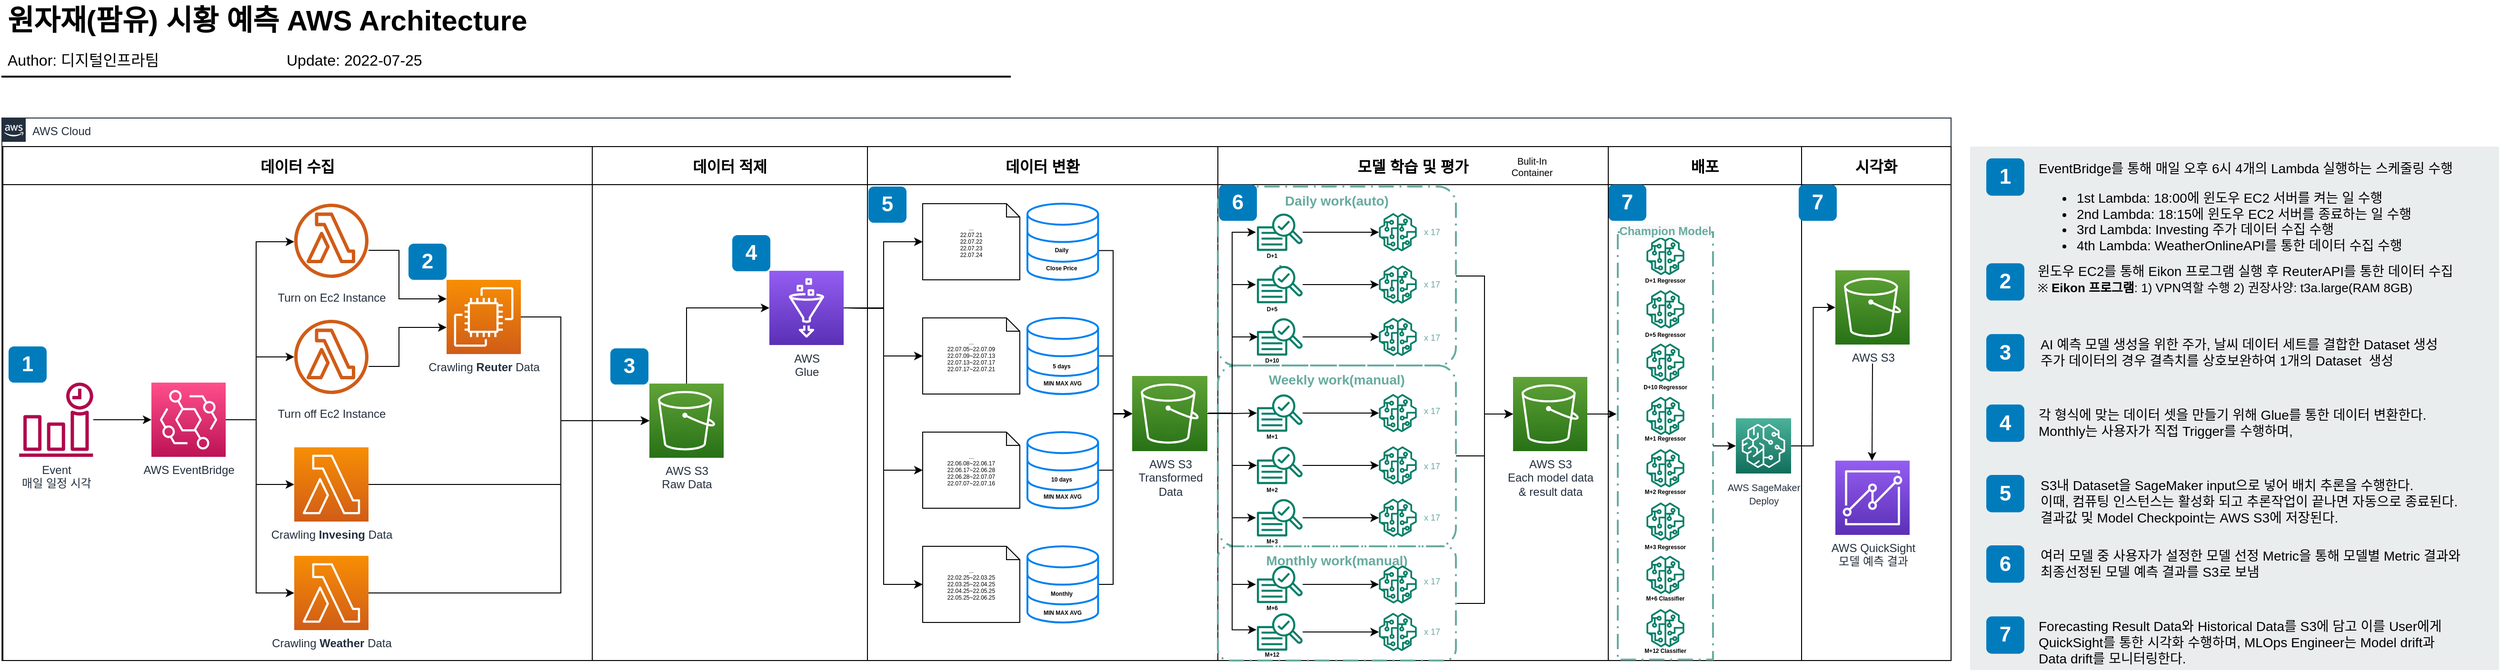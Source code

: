 <mxfile version="20.2.0" type="github" pages="3">
  <diagram id="Ht1M8jgEwFfnCIfOTk4-" name="As-Is">
    <mxGraphModel dx="2426" dy="1271" grid="1" gridSize="10" guides="1" tooltips="1" connect="1" arrows="1" fold="1" page="1" pageScale="1" pageWidth="1169" pageHeight="827" math="0" shadow="0">
      <root>
        <mxCell id="0" />
        <mxCell id="1" parent="0" />
        <mxCell id="-QjtrjUzRDEMRZ5MF8oH-47" value="원자재(팜유) 시황 예측 AWS Architecture" style="text;html=1;resizable=0;points=[];autosize=1;align=left;verticalAlign=top;spacingTop=-4;fontSize=30;fontStyle=1;labelBackgroundColor=none;" parent="1" vertex="1">
          <mxGeometry x="36.5" y="26.5" width="590" height="40" as="geometry" />
        </mxCell>
        <mxCell id="-QjtrjUzRDEMRZ5MF8oH-48" value="Author: 디지털인프라팀" style="text;html=1;resizable=0;points=[];autosize=1;align=left;verticalAlign=top;spacingTop=-4;fontSize=16;labelBackgroundColor=none;" parent="1" vertex="1">
          <mxGeometry x="36.5" y="76.5" width="190" height="30" as="geometry" />
        </mxCell>
        <mxCell id="SCVMTBWpLvtzJIhz15lM-1" value="" style="line;strokeWidth=2;html=1;fontSize=14;labelBackgroundColor=none;" parent="1" vertex="1">
          <mxGeometry x="32.5" y="101.5" width="1060" height="10" as="geometry" />
        </mxCell>
        <mxCell id="1dBTJliTiQG94aDny_BC-19" value="AWS Cloud" style="points=[[0,0],[0.25,0],[0.5,0],[0.75,0],[1,0],[1,0.25],[1,0.5],[1,0.75],[1,1],[0.75,1],[0.5,1],[0.25,1],[0,1],[0,0.75],[0,0.5],[0,0.25]];outlineConnect=0;gradientColor=none;html=1;whiteSpace=wrap;fontSize=12;fontStyle=0;shape=mxgraph.aws4.group;grIcon=mxgraph.aws4.group_aws_cloud_alt;strokeColor=#232F3E;fillColor=none;verticalAlign=top;align=left;spacingLeft=30;fontColor=#232F3E;dashed=0;labelBackgroundColor=none;container=1;pointerEvents=0;collapsible=0;recursiveResize=0;" parent="1" vertex="1">
          <mxGeometry x="33" y="150" width="2047" height="570" as="geometry" />
        </mxCell>
        <mxCell id="dCYjzD_zUEwOEs_KfjNQ-2" value="데이터 적제" style="swimlane;startSize=40;fontSize=16;" parent="1dBTJliTiQG94aDny_BC-19" vertex="1">
          <mxGeometry x="620" y="30" width="289" height="540" as="geometry">
            <mxRectangle x="731" y="30" width="120" height="30" as="alternateBounds" />
          </mxGeometry>
        </mxCell>
        <mxCell id="6hlHMrz7loX8VQzPJCg0-5" value="4" style="rounded=1;whiteSpace=wrap;html=1;fillColor=#007CBD;strokeColor=none;fontColor=#FFFFFF;fontStyle=1;fontSize=22;labelBackgroundColor=none;" parent="dCYjzD_zUEwOEs_KfjNQ-2" vertex="1">
          <mxGeometry x="147" y="93" width="40" height="38" as="geometry" />
        </mxCell>
        <mxCell id="6hlHMrz7loX8VQzPJCg0-10" style="edgeStyle=orthogonalEdgeStyle;rounded=0;orthogonalLoop=1;jettySize=auto;html=1;entryX=0;entryY=0.5;entryDx=0;entryDy=0;entryPerimeter=0;fontSize=16;" parent="dCYjzD_zUEwOEs_KfjNQ-2" source="1dBTJliTiQG94aDny_BC-4" edge="1">
          <mxGeometry relative="1" as="geometry">
            <Array as="points">
              <mxPoint x="99" y="169" />
            </Array>
            <mxPoint x="186" y="169.5" as="targetPoint" />
          </mxGeometry>
        </mxCell>
        <mxCell id="1dBTJliTiQG94aDny_BC-4" value="AWS S3&lt;br&gt;Raw Data" style="sketch=0;points=[[0,0,0],[0.25,0,0],[0.5,0,0],[0.75,0,0],[1,0,0],[0,1,0],[0.25,1,0],[0.5,1,0],[0.75,1,0],[1,1,0],[0,0.25,0],[0,0.5,0],[0,0.75,0],[1,0.25,0],[1,0.5,0],[1,0.75,0]];outlineConnect=0;fontColor=#232F3E;gradientColor=#60A337;gradientDirection=north;fillColor=#277116;strokeColor=#ffffff;dashed=0;verticalLabelPosition=bottom;verticalAlign=top;align=center;html=1;fontSize=12;fontStyle=0;aspect=fixed;shape=mxgraph.aws4.resourceIcon;resIcon=mxgraph.aws4.s3;" parent="dCYjzD_zUEwOEs_KfjNQ-2" vertex="1">
          <mxGeometry x="60" y="249" width="78" height="78" as="geometry" />
        </mxCell>
        <mxCell id="1dBTJliTiQG94aDny_BC-61" value="데이터 수집" style="swimlane;startSize=40;fontSize=16;" parent="1dBTJliTiQG94aDny_BC-19" vertex="1">
          <mxGeometry x="1" y="30" width="619" height="540" as="geometry">
            <mxRectangle x="-30" y="1060" width="120" height="30" as="alternateBounds" />
          </mxGeometry>
        </mxCell>
        <mxCell id="6hlHMrz7loX8VQzPJCg0-3" value="2" style="rounded=1;whiteSpace=wrap;html=1;fillColor=#007CBD;strokeColor=none;fontColor=#FFFFFF;fontStyle=1;fontSize=22;labelBackgroundColor=none;" parent="1dBTJliTiQG94aDny_BC-61" vertex="1">
          <mxGeometry x="426" y="102" width="40" height="38" as="geometry" />
        </mxCell>
        <mxCell id="CtUr043-NP_PtcqY4t4r-6" value="Crawling &lt;b&gt;Weather &lt;/b&gt;Data" style="sketch=0;points=[[0,0,0],[0.25,0,0],[0.5,0,0],[0.75,0,0],[1,0,0],[0,1,0],[0.25,1,0],[0.5,1,0],[0.75,1,0],[1,1,0],[0,0.25,0],[0,0.5,0],[0,0.75,0],[1,0.25,0],[1,0.5,0],[1,0.75,0]];outlineConnect=0;fontColor=#232F3E;gradientColor=#F78E04;gradientDirection=north;fillColor=#D05C17;strokeColor=#ffffff;dashed=0;verticalLabelPosition=bottom;verticalAlign=top;align=center;html=1;fontSize=12;fontStyle=0;aspect=fixed;shape=mxgraph.aws4.resourceIcon;resIcon=mxgraph.aws4.lambda;" parent="1dBTJliTiQG94aDny_BC-61" vertex="1">
          <mxGeometry x="306" y="430" width="78" height="78" as="geometry" />
        </mxCell>
        <mxCell id="CtUr043-NP_PtcqY4t4r-11" style="edgeStyle=orthogonalEdgeStyle;rounded=0;orthogonalLoop=1;jettySize=auto;html=1;entryX=0;entryY=0.5;entryDx=0;entryDy=0;entryPerimeter=0;fontSize=11;" parent="1dBTJliTiQG94aDny_BC-61" source="dCYjzD_zUEwOEs_KfjNQ-6" target="CtUr043-NP_PtcqY4t4r-5" edge="1">
          <mxGeometry relative="1" as="geometry">
            <Array as="points">
              <mxPoint x="266" y="287" />
              <mxPoint x="266" y="355" />
            </Array>
          </mxGeometry>
        </mxCell>
        <mxCell id="CtUr043-NP_PtcqY4t4r-12" style="edgeStyle=orthogonalEdgeStyle;rounded=0;orthogonalLoop=1;jettySize=auto;html=1;entryX=0;entryY=0.5;entryDx=0;entryDy=0;entryPerimeter=0;fontSize=11;" parent="1dBTJliTiQG94aDny_BC-61" source="dCYjzD_zUEwOEs_KfjNQ-6" target="CtUr043-NP_PtcqY4t4r-6" edge="1">
          <mxGeometry relative="1" as="geometry">
            <Array as="points">
              <mxPoint x="266" y="287" />
              <mxPoint x="266" y="469" />
            </Array>
          </mxGeometry>
        </mxCell>
        <mxCell id="dCYjzD_zUEwOEs_KfjNQ-6" value="AWS EventBridge" style="sketch=0;points=[[0,0,0],[0.25,0,0],[0.5,0,0],[0.75,0,0],[1,0,0],[0,1,0],[0.25,1,0],[0.5,1,0],[0.75,1,0],[1,1,0],[0,0.25,0],[0,0.5,0],[0,0.75,0],[1,0.25,0],[1,0.5,0],[1,0.75,0]];outlineConnect=0;fontColor=#232F3E;gradientColor=#FF4F8B;gradientDirection=north;fillColor=#BC1356;strokeColor=#ffffff;dashed=0;verticalLabelPosition=bottom;verticalAlign=top;align=center;html=1;fontSize=12;fontStyle=0;aspect=fixed;shape=mxgraph.aws4.resourceIcon;resIcon=mxgraph.aws4.eventbridge;" parent="1dBTJliTiQG94aDny_BC-61" vertex="1">
          <mxGeometry x="156" y="248" width="78" height="78" as="geometry" />
        </mxCell>
        <mxCell id="dCYjzD_zUEwOEs_KfjNQ-7" value="Turn on Ec2 Instance" style="outlineConnect=0;fontColor=#232F3E;gradientColor=none;fillColor=#D05C17;strokeColor=none;dashed=0;verticalLabelPosition=bottom;verticalAlign=top;align=center;html=1;fontSize=12;fontStyle=0;aspect=fixed;pointerEvents=1;shape=mxgraph.aws4.lambda_function;labelBackgroundColor=#ffffff;spacingTop=7;" parent="1dBTJliTiQG94aDny_BC-61" vertex="1">
          <mxGeometry x="306" y="60" width="78" height="78" as="geometry" />
        </mxCell>
        <mxCell id="dCYjzD_zUEwOEs_KfjNQ-8" style="edgeStyle=orthogonalEdgeStyle;rounded=0;orthogonalLoop=1;jettySize=auto;html=1;exitX=1;exitY=0.5;exitDx=0;exitDy=0;exitPerimeter=0;" parent="1dBTJliTiQG94aDny_BC-61" source="dCYjzD_zUEwOEs_KfjNQ-6" target="dCYjzD_zUEwOEs_KfjNQ-7" edge="1">
          <mxGeometry relative="1" as="geometry">
            <Array as="points">
              <mxPoint x="266" y="287" />
              <mxPoint x="266" y="100" />
            </Array>
          </mxGeometry>
        </mxCell>
        <mxCell id="dCYjzD_zUEwOEs_KfjNQ-9" style="edgeStyle=orthogonalEdgeStyle;rounded=0;orthogonalLoop=1;jettySize=auto;html=1;entryX=0;entryY=0.5;entryDx=0;entryDy=0;entryPerimeter=0;" parent="1dBTJliTiQG94aDny_BC-61" source="dCYjzD_zUEwOEs_KfjNQ-10" target="dCYjzD_zUEwOEs_KfjNQ-6" edge="1">
          <mxGeometry relative="1" as="geometry" />
        </mxCell>
        <mxCell id="dCYjzD_zUEwOEs_KfjNQ-10" value="Event&lt;br&gt;매일 일정 시각" style="sketch=0;outlineConnect=0;fontColor=#232F3E;gradientColor=none;fillColor=#B0084D;strokeColor=none;dashed=0;verticalLabelPosition=bottom;verticalAlign=top;align=center;html=1;fontSize=12;fontStyle=0;aspect=fixed;pointerEvents=1;shape=mxgraph.aws4.event_time_based;" parent="1dBTJliTiQG94aDny_BC-61" vertex="1">
          <mxGeometry x="17" y="248" width="78" height="78" as="geometry" />
        </mxCell>
        <mxCell id="dCYjzD_zUEwOEs_KfjNQ-11" value="Turn off Ec2 Instance" style="outlineConnect=0;fontColor=#232F3E;gradientColor=none;fillColor=#D05C17;strokeColor=none;dashed=0;verticalLabelPosition=bottom;verticalAlign=top;align=center;html=1;fontSize=12;fontStyle=0;aspect=fixed;pointerEvents=1;shape=mxgraph.aws4.lambda_function;labelBackgroundColor=#ffffff;spacingTop=7;" parent="1dBTJliTiQG94aDny_BC-61" vertex="1">
          <mxGeometry x="306" y="182" width="78" height="78" as="geometry" />
        </mxCell>
        <mxCell id="dCYjzD_zUEwOEs_KfjNQ-12" style="edgeStyle=orthogonalEdgeStyle;rounded=0;orthogonalLoop=1;jettySize=auto;html=1;" parent="1dBTJliTiQG94aDny_BC-61" source="dCYjzD_zUEwOEs_KfjNQ-6" target="dCYjzD_zUEwOEs_KfjNQ-11" edge="1">
          <mxGeometry relative="1" as="geometry">
            <Array as="points">
              <mxPoint x="266" y="287" />
              <mxPoint x="266" y="221" />
            </Array>
          </mxGeometry>
        </mxCell>
        <mxCell id="dCYjzD_zUEwOEs_KfjNQ-17" style="edgeStyle=orthogonalEdgeStyle;rounded=0;orthogonalLoop=1;jettySize=auto;html=1;" parent="1dBTJliTiQG94aDny_BC-61" source="dCYjzD_zUEwOEs_KfjNQ-7" edge="1">
          <mxGeometry relative="1" as="geometry">
            <mxPoint x="466" y="160.026" as="targetPoint" />
            <Array as="points">
              <mxPoint x="416" y="109" />
              <mxPoint x="416" y="160" />
            </Array>
          </mxGeometry>
        </mxCell>
        <mxCell id="dCYjzD_zUEwOEs_KfjNQ-18" style="edgeStyle=orthogonalEdgeStyle;rounded=0;orthogonalLoop=1;jettySize=auto;html=1;" parent="1dBTJliTiQG94aDny_BC-61" source="dCYjzD_zUEwOEs_KfjNQ-11" edge="1">
          <mxGeometry relative="1" as="geometry">
            <mxPoint x="466" y="190.026" as="targetPoint" />
            <Array as="points">
              <mxPoint x="416" y="231" />
              <mxPoint x="416" y="190" />
            </Array>
          </mxGeometry>
        </mxCell>
        <mxCell id="6hlHMrz7loX8VQzPJCg0-2" value="1" style="rounded=1;whiteSpace=wrap;html=1;fillColor=#007CBD;strokeColor=none;fontColor=#FFFFFF;fontStyle=1;fontSize=22;labelBackgroundColor=none;" parent="1dBTJliTiQG94aDny_BC-61" vertex="1">
          <mxGeometry x="6" y="210" width="40" height="38" as="geometry" />
        </mxCell>
        <mxCell id="6hlHMrz7loX8VQzPJCg0-4" value="3" style="rounded=1;whiteSpace=wrap;html=1;fillColor=#007CBD;strokeColor=none;fontColor=#FFFFFF;fontStyle=1;fontSize=22;labelBackgroundColor=none;" parent="1dBTJliTiQG94aDny_BC-61" vertex="1">
          <mxGeometry x="638" y="212" width="40" height="38" as="geometry" />
        </mxCell>
        <mxCell id="CtUr043-NP_PtcqY4t4r-5" value="Crawling &lt;b&gt;Invesing &lt;/b&gt;Data" style="sketch=0;points=[[0,0,0],[0.25,0,0],[0.5,0,0],[0.75,0,0],[1,0,0],[0,1,0],[0.25,1,0],[0.5,1,0],[0.75,1,0],[1,1,0],[0,0.25,0],[0,0.5,0],[0,0.75,0],[1,0.25,0],[1,0.5,0],[1,0.75,0]];outlineConnect=0;fontColor=#232F3E;gradientColor=#F78E04;gradientDirection=north;fillColor=#D05C17;strokeColor=#ffffff;dashed=0;verticalLabelPosition=bottom;verticalAlign=top;align=center;html=1;fontSize=12;fontStyle=0;aspect=fixed;shape=mxgraph.aws4.resourceIcon;resIcon=mxgraph.aws4.lambda;" parent="1dBTJliTiQG94aDny_BC-61" vertex="1">
          <mxGeometry x="306" y="316" width="78" height="78" as="geometry" />
        </mxCell>
        <mxCell id="CtUr043-NP_PtcqY4t4r-4" value="Crawling &lt;b&gt;Reuter &lt;/b&gt;Data" style="sketch=0;points=[[0,0,0],[0.25,0,0],[0.5,0,0],[0.75,0,0],[1,0,0],[0,1,0],[0.25,1,0],[0.5,1,0],[0.75,1,0],[1,1,0],[0,0.25,0],[0,0.5,0],[0,0.75,0],[1,0.25,0],[1,0.5,0],[1,0.75,0]];outlineConnect=0;fontColor=#232F3E;gradientColor=#F78E04;gradientDirection=north;fillColor=#D05C17;strokeColor=#ffffff;dashed=0;verticalLabelPosition=bottom;verticalAlign=top;align=center;html=1;fontSize=12;fontStyle=0;aspect=fixed;shape=mxgraph.aws4.resourceIcon;resIcon=mxgraph.aws4.ec2;" parent="1dBTJliTiQG94aDny_BC-61" vertex="1">
          <mxGeometry x="466" y="140" width="78" height="78" as="geometry" />
        </mxCell>
        <mxCell id="dCYjzD_zUEwOEs_KfjNQ-34" value="배포" style="swimlane;startSize=40;fontSize=16;align=center;verticalAlign=middle;" parent="1dBTJliTiQG94aDny_BC-19" vertex="1">
          <mxGeometry x="1687" y="30" width="203" height="540" as="geometry">
            <mxRectangle x="731" y="30" width="120" height="30" as="alternateBounds" />
          </mxGeometry>
        </mxCell>
        <mxCell id="FTdMu0rv-jqPg10kDiAU-153" value="7" style="rounded=1;whiteSpace=wrap;html=1;fillColor=#007CBD;strokeColor=none;fontColor=#FFFFFF;fontStyle=1;fontSize=22;labelBackgroundColor=none;" parent="dCYjzD_zUEwOEs_KfjNQ-34" vertex="1">
          <mxGeometry y="40" width="40" height="38" as="geometry" />
        </mxCell>
        <mxCell id="FTdMu0rv-jqPg10kDiAU-158" value="" style="sketch=0;outlineConnect=0;fontColor=#232F3E;gradientColor=none;fillColor=#067F68;strokeColor=none;dashed=0;verticalLabelPosition=bottom;verticalAlign=top;align=center;html=1;fontSize=12;fontStyle=0;aspect=fixed;pointerEvents=1;shape=mxgraph.aws4.sagemaker_model;labelBackgroundColor=none;fontFamily=Helvetica;" parent="dCYjzD_zUEwOEs_KfjNQ-34" vertex="1">
          <mxGeometry x="40" y="95" width="40" height="40" as="geometry" />
        </mxCell>
        <mxCell id="FTdMu0rv-jqPg10kDiAU-159" value="" style="sketch=0;outlineConnect=0;fontColor=#232F3E;gradientColor=none;fillColor=#067F68;strokeColor=none;dashed=0;verticalLabelPosition=bottom;verticalAlign=top;align=center;html=1;fontSize=12;fontStyle=0;aspect=fixed;pointerEvents=1;shape=mxgraph.aws4.sagemaker_model;labelBackgroundColor=none;fontFamily=Helvetica;" parent="dCYjzD_zUEwOEs_KfjNQ-34" vertex="1">
          <mxGeometry x="40" y="151" width="40" height="40" as="geometry" />
        </mxCell>
        <mxCell id="FTdMu0rv-jqPg10kDiAU-160" value="" style="sketch=0;outlineConnect=0;fontColor=#232F3E;gradientColor=none;fillColor=#067F68;strokeColor=none;dashed=0;verticalLabelPosition=bottom;verticalAlign=top;align=center;html=1;fontSize=12;fontStyle=0;aspect=fixed;pointerEvents=1;shape=mxgraph.aws4.sagemaker_model;labelBackgroundColor=none;fontFamily=Helvetica;" parent="dCYjzD_zUEwOEs_KfjNQ-34" vertex="1">
          <mxGeometry x="40" y="207" width="40" height="40" as="geometry" />
        </mxCell>
        <mxCell id="FTdMu0rv-jqPg10kDiAU-161" value="" style="sketch=0;outlineConnect=0;fontColor=#232F3E;gradientColor=none;fillColor=#067F68;strokeColor=none;dashed=0;verticalLabelPosition=bottom;verticalAlign=top;align=center;html=1;fontSize=12;fontStyle=0;aspect=fixed;pointerEvents=1;shape=mxgraph.aws4.sagemaker_model;labelBackgroundColor=none;fontFamily=Helvetica;" parent="dCYjzD_zUEwOEs_KfjNQ-34" vertex="1">
          <mxGeometry x="40" y="263" width="40" height="40" as="geometry" />
        </mxCell>
        <mxCell id="FTdMu0rv-jqPg10kDiAU-162" value="" style="sketch=0;outlineConnect=0;fontColor=#232F3E;gradientColor=none;fillColor=#067F68;strokeColor=none;dashed=0;verticalLabelPosition=bottom;verticalAlign=top;align=center;html=1;fontSize=12;fontStyle=0;aspect=fixed;pointerEvents=1;shape=mxgraph.aws4.sagemaker_model;labelBackgroundColor=none;fontFamily=Helvetica;" parent="dCYjzD_zUEwOEs_KfjNQ-34" vertex="1">
          <mxGeometry x="40" y="318" width="40" height="40" as="geometry" />
        </mxCell>
        <mxCell id="FTdMu0rv-jqPg10kDiAU-163" value="" style="sketch=0;outlineConnect=0;fontColor=#232F3E;gradientColor=none;fillColor=#067F68;strokeColor=none;dashed=0;verticalLabelPosition=bottom;verticalAlign=top;align=center;html=1;fontSize=12;fontStyle=0;aspect=fixed;pointerEvents=1;shape=mxgraph.aws4.sagemaker_model;labelBackgroundColor=none;fontFamily=Helvetica;" parent="dCYjzD_zUEwOEs_KfjNQ-34" vertex="1">
          <mxGeometry x="40" y="374" width="40" height="40" as="geometry" />
        </mxCell>
        <mxCell id="FTdMu0rv-jqPg10kDiAU-164" value="" style="sketch=0;outlineConnect=0;fontColor=#232F3E;gradientColor=none;fillColor=#067F68;strokeColor=none;dashed=0;verticalLabelPosition=bottom;verticalAlign=top;align=center;html=1;fontSize=12;fontStyle=0;aspect=fixed;pointerEvents=1;shape=mxgraph.aws4.sagemaker_model;labelBackgroundColor=none;fontFamily=Helvetica;" parent="dCYjzD_zUEwOEs_KfjNQ-34" vertex="1">
          <mxGeometry x="40" y="430" width="40" height="40" as="geometry" />
        </mxCell>
        <mxCell id="FTdMu0rv-jqPg10kDiAU-165" value="" style="sketch=0;outlineConnect=0;fontColor=#232F3E;gradientColor=none;fillColor=#067F68;strokeColor=none;dashed=0;verticalLabelPosition=bottom;verticalAlign=top;align=center;html=1;fontSize=12;fontStyle=0;aspect=fixed;pointerEvents=1;shape=mxgraph.aws4.sagemaker_model;labelBackgroundColor=none;fontFamily=Helvetica;" parent="dCYjzD_zUEwOEs_KfjNQ-34" vertex="1">
          <mxGeometry x="40" y="486" width="40" height="40" as="geometry" />
        </mxCell>
        <mxCell id="FTdMu0rv-jqPg10kDiAU-166" value="&lt;font style=&quot;font-size: 10px;&quot;&gt;AWS SageMaker &lt;br&gt;Deploy&lt;/font&gt;" style="sketch=0;points=[[0,0,0],[0.25,0,0],[0.5,0,0],[0.75,0,0],[1,0,0],[0,1,0],[0.25,1,0],[0.5,1,0],[0.75,1,0],[1,1,0],[0,0.25,0],[0,0.5,0],[0,0.75,0],[1,0.25,0],[1,0.5,0],[1,0.75,0]];outlineConnect=0;fontColor=#232F3E;gradientColor=#4AB29A;gradientDirection=north;fillColor=#116D5B;strokeColor=#ffffff;dashed=0;verticalLabelPosition=bottom;verticalAlign=top;align=center;html=1;fontSize=12;fontStyle=0;aspect=fixed;shape=mxgraph.aws4.resourceIcon;resIcon=mxgraph.aws4.sagemaker;" parent="dCYjzD_zUEwOEs_KfjNQ-34" vertex="1">
          <mxGeometry x="134" y="285.5" width="58" height="58" as="geometry" />
        </mxCell>
        <mxCell id="FTdMu0rv-jqPg10kDiAU-176" style="edgeStyle=orthogonalEdgeStyle;rounded=0;orthogonalLoop=1;jettySize=auto;html=1;fontFamily=Helvetica;fontSize=12;fontColor=#67AB9F;" parent="dCYjzD_zUEwOEs_KfjNQ-34" source="FTdMu0rv-jqPg10kDiAU-175" target="FTdMu0rv-jqPg10kDiAU-166" edge="1">
          <mxGeometry relative="1" as="geometry" />
        </mxCell>
        <mxCell id="FTdMu0rv-jqPg10kDiAU-175" value="" style="rounded=1;arcSize=0;dashed=1;fillColor=none;gradientColor=none;dashPattern=8 3 1 3;strokeWidth=2;labelBackgroundColor=none;fontFamily=Helvetica;fontSize=12;verticalAlign=top;align=center;strokeColor=#67AB9F;fontColor=#67AB9F;fontStyle=1" parent="dCYjzD_zUEwOEs_KfjNQ-34" vertex="1">
          <mxGeometry x="10" y="90" width="100" height="449" as="geometry" />
        </mxCell>
        <mxCell id="gQa-60bPWqaGcjAUz3gM-3" value="시각화" style="swimlane;startSize=40;fontSize=16;" parent="dCYjzD_zUEwOEs_KfjNQ-34" vertex="1">
          <mxGeometry x="203" width="157" height="540" as="geometry">
            <mxRectangle x="731" y="30" width="120" height="30" as="alternateBounds" />
          </mxGeometry>
        </mxCell>
        <mxCell id="gQa-60bPWqaGcjAUz3gM-5" value="AWS QuickSight&lt;br&gt;모델 예측 결과" style="sketch=0;points=[[0,0,0],[0.25,0,0],[0.5,0,0],[0.75,0,0],[1,0,0],[0,1,0],[0.25,1,0],[0.5,1,0],[0.75,1,0],[1,1,0],[0,0.25,0],[0,0.5,0],[0,0.75,0],[1,0.25,0],[1,0.5,0],[1,0.75,0]];outlineConnect=0;fontColor=#232F3E;gradientColor=#945DF2;gradientDirection=north;fillColor=#5A30B5;strokeColor=#ffffff;dashed=0;verticalLabelPosition=bottom;verticalAlign=top;align=center;html=1;fontSize=12;fontStyle=0;aspect=fixed;shape=mxgraph.aws4.resourceIcon;resIcon=mxgraph.aws4.quicksight;" parent="gQa-60bPWqaGcjAUz3gM-3" vertex="1">
          <mxGeometry x="35.5" y="330" width="78" height="78" as="geometry" />
        </mxCell>
        <mxCell id="gQa-60bPWqaGcjAUz3gM-10" value="AWS S3" style="sketch=0;points=[[0,0,0],[0.25,0,0],[0.5,0,0],[0.75,0,0],[1,0,0],[0,1,0],[0.25,1,0],[0.5,1,0],[0.75,1,0],[1,1,0],[0,0.25,0],[0,0.5,0],[0,0.75,0],[1,0.25,0],[1,0.5,0],[1,0.75,0]];outlineConnect=0;fontColor=#232F3E;gradientColor=#60A337;gradientDirection=north;fillColor=#277116;strokeColor=#ffffff;dashed=0;verticalLabelPosition=bottom;verticalAlign=top;align=center;html=1;fontSize=12;fontStyle=0;aspect=fixed;shape=mxgraph.aws4.resourceIcon;resIcon=mxgraph.aws4.s3;" parent="gQa-60bPWqaGcjAUz3gM-3" vertex="1">
          <mxGeometry x="35.5" y="130" width="78" height="78" as="geometry" />
        </mxCell>
        <mxCell id="gQa-60bPWqaGcjAUz3gM-22" value="" style="edgeStyle=orthogonalEdgeStyle;rounded=0;orthogonalLoop=1;jettySize=auto;html=1;" parent="gQa-60bPWqaGcjAUz3gM-3" edge="1">
          <mxGeometry x="0.125" y="9" relative="1" as="geometry">
            <mxPoint x="74.513" y="228" as="sourcePoint" />
            <mxPoint x="74" y="330" as="targetPoint" />
            <Array as="points">
              <mxPoint x="75" y="230" />
              <mxPoint x="74" y="230" />
            </Array>
            <mxPoint x="-6" y="-9" as="offset" />
          </mxGeometry>
        </mxCell>
        <mxCell id="FTdMu0rv-jqPg10kDiAU-178" value="7" style="rounded=1;whiteSpace=wrap;html=1;fillColor=#007CBD;strokeColor=none;fontColor=#FFFFFF;fontStyle=1;fontSize=22;labelBackgroundColor=none;" parent="gQa-60bPWqaGcjAUz3gM-3" vertex="1">
          <mxGeometry x="-3" y="40" width="40" height="38" as="geometry" />
        </mxCell>
        <mxCell id="FTdMu0rv-jqPg10kDiAU-177" style="edgeStyle=orthogonalEdgeStyle;rounded=0;orthogonalLoop=1;jettySize=auto;html=1;entryX=0;entryY=0.5;entryDx=0;entryDy=0;entryPerimeter=0;fontFamily=Helvetica;fontSize=12;fontColor=#67AB9F;" parent="dCYjzD_zUEwOEs_KfjNQ-34" source="FTdMu0rv-jqPg10kDiAU-166" target="gQa-60bPWqaGcjAUz3gM-10" edge="1">
          <mxGeometry relative="1" as="geometry" />
        </mxCell>
        <mxCell id="SOORIEfSWFdYIwNkLnd--4" value="D+1 Regressor" style="text;html=1;strokeColor=none;fillColor=none;align=center;verticalAlign=middle;whiteSpace=wrap;rounded=0;fontStyle=1;fontSize=6;fontFamily=Helvetica;" vertex="1" parent="dCYjzD_zUEwOEs_KfjNQ-34">
          <mxGeometry x="20" y="126" width="80" height="30" as="geometry" />
        </mxCell>
        <mxCell id="SOORIEfSWFdYIwNkLnd--5" value="D+5 Regressor" style="text;html=1;strokeColor=none;fillColor=none;align=center;verticalAlign=middle;whiteSpace=wrap;rounded=0;fontStyle=1;fontSize=6;fontFamily=Helvetica;" vertex="1" parent="dCYjzD_zUEwOEs_KfjNQ-34">
          <mxGeometry x="20" y="183" width="80" height="30" as="geometry" />
        </mxCell>
        <mxCell id="SOORIEfSWFdYIwNkLnd--6" value="D+10 Regressor" style="text;html=1;strokeColor=none;fillColor=none;align=center;verticalAlign=middle;whiteSpace=wrap;rounded=0;fontStyle=1;fontSize=6;fontFamily=Helvetica;" vertex="1" parent="dCYjzD_zUEwOEs_KfjNQ-34">
          <mxGeometry x="20" y="238" width="80" height="30" as="geometry" />
        </mxCell>
        <mxCell id="SOORIEfSWFdYIwNkLnd--7" value="M+1 Regressor" style="text;html=1;strokeColor=none;fillColor=none;align=center;verticalAlign=middle;whiteSpace=wrap;rounded=0;fontStyle=1;fontSize=6;fontFamily=Helvetica;" vertex="1" parent="dCYjzD_zUEwOEs_KfjNQ-34">
          <mxGeometry x="20" y="292" width="80" height="30" as="geometry" />
        </mxCell>
        <mxCell id="SOORIEfSWFdYIwNkLnd--8" value="M+2 Regressor" style="text;html=1;strokeColor=none;fillColor=none;align=center;verticalAlign=middle;whiteSpace=wrap;rounded=0;fontStyle=1;fontSize=6;fontFamily=Helvetica;" vertex="1" parent="dCYjzD_zUEwOEs_KfjNQ-34">
          <mxGeometry x="20" y="348" width="80" height="30" as="geometry" />
        </mxCell>
        <mxCell id="SOORIEfSWFdYIwNkLnd--9" value="M+3 Regressor" style="text;html=1;strokeColor=none;fillColor=none;align=center;verticalAlign=middle;whiteSpace=wrap;rounded=0;fontStyle=1;fontSize=6;fontFamily=Helvetica;" vertex="1" parent="dCYjzD_zUEwOEs_KfjNQ-34">
          <mxGeometry x="20" y="406" width="80" height="30" as="geometry" />
        </mxCell>
        <mxCell id="SOORIEfSWFdYIwNkLnd--10" value="M+6 Classifier" style="text;html=1;strokeColor=none;fillColor=none;align=center;verticalAlign=middle;whiteSpace=wrap;rounded=0;fontStyle=1;fontSize=6;fontFamily=Helvetica;" vertex="1" parent="dCYjzD_zUEwOEs_KfjNQ-34">
          <mxGeometry x="20" y="460" width="80" height="30" as="geometry" />
        </mxCell>
        <mxCell id="SOORIEfSWFdYIwNkLnd--11" value="&lt;span style=&quot;color: rgb(103, 171, 159); font-family: Helvetica; font-size: 12px; font-style: normal; font-variant-ligatures: normal; font-variant-caps: normal; font-weight: 700; letter-spacing: normal; orphans: 2; text-indent: 0px; text-transform: none; widows: 2; word-spacing: 0px; -webkit-text-stroke-width: 0px; background-color: rgb(248, 249, 250); text-decoration-thickness: initial; text-decoration-style: initial; text-decoration-color: initial; float: none; display: inline !important;&quot;&gt;Champion Model&lt;/span&gt;" style="text;whiteSpace=wrap;html=1;align=center;verticalAlign=middle;fillColor=none;" vertex="1" parent="dCYjzD_zUEwOEs_KfjNQ-34">
          <mxGeometry x="-5" y="69" width="130" height="40" as="geometry" />
        </mxCell>
        <mxCell id="CtUr043-NP_PtcqY4t4r-14" style="edgeStyle=orthogonalEdgeStyle;rounded=0;orthogonalLoop=1;jettySize=auto;html=1;entryX=0;entryY=0.5;entryDx=0;entryDy=0;entryPerimeter=0;fontSize=11;" parent="1dBTJliTiQG94aDny_BC-19" source="CtUr043-NP_PtcqY4t4r-5" target="1dBTJliTiQG94aDny_BC-4" edge="1">
          <mxGeometry relative="1" as="geometry">
            <Array as="points">
              <mxPoint x="587" y="385" />
              <mxPoint x="587" y="318" />
            </Array>
          </mxGeometry>
        </mxCell>
        <mxCell id="CtUr043-NP_PtcqY4t4r-15" style="edgeStyle=orthogonalEdgeStyle;rounded=0;orthogonalLoop=1;jettySize=auto;html=1;entryX=0;entryY=0.5;entryDx=0;entryDy=0;entryPerimeter=0;fontSize=11;" parent="1dBTJliTiQG94aDny_BC-19" source="CtUr043-NP_PtcqY4t4r-6" target="1dBTJliTiQG94aDny_BC-4" edge="1">
          <mxGeometry relative="1" as="geometry">
            <Array as="points">
              <mxPoint x="587" y="499" />
              <mxPoint x="587" y="318" />
            </Array>
          </mxGeometry>
        </mxCell>
        <mxCell id="CtUr043-NP_PtcqY4t4r-18" style="edgeStyle=orthogonalEdgeStyle;rounded=0;orthogonalLoop=1;jettySize=auto;html=1;entryX=0;entryY=0.5;entryDx=0;entryDy=0;entryPerimeter=0;fontSize=11;" parent="1dBTJliTiQG94aDny_BC-19" source="CtUr043-NP_PtcqY4t4r-4" target="1dBTJliTiQG94aDny_BC-4" edge="1">
          <mxGeometry relative="1" as="geometry">
            <Array as="points">
              <mxPoint x="587" y="209" />
              <mxPoint x="587" y="318" />
            </Array>
          </mxGeometry>
        </mxCell>
        <mxCell id="FTdMu0rv-jqPg10kDiAU-1" value="데이터 변환" style="swimlane;startSize=40;fontSize=16;" parent="1dBTJliTiQG94aDny_BC-19" vertex="1">
          <mxGeometry x="909" y="30" width="368" height="540" as="geometry">
            <mxRectangle x="731" y="30" width="120" height="30" as="alternateBounds" />
          </mxGeometry>
        </mxCell>
        <mxCell id="FTdMu0rv-jqPg10kDiAU-53" value="" style="html=1;verticalLabelPosition=bottom;align=center;labelBackgroundColor=#ffffff;verticalAlign=top;strokeWidth=2;strokeColor=#0080F0;shadow=0;dashed=0;shape=mxgraph.ios7.icons.data;" parent="FTdMu0rv-jqPg10kDiAU-1" vertex="1">
          <mxGeometry x="168" y="60" width="74.23" height="80" as="geometry" />
        </mxCell>
        <mxCell id="FTdMu0rv-jqPg10kDiAU-27" value="...&lt;br style=&quot;font-size: 6px;&quot;&gt;22.07.21&lt;br&gt;22.07.22&lt;br&gt;22.07.23&lt;br style=&quot;font-size: 6px;&quot;&gt;22.07.24" style="shape=note;whiteSpace=wrap;html=1;backgroundOutline=1;darkOpacity=0.05;fontSize=6;size=14;" parent="FTdMu0rv-jqPg10kDiAU-1" vertex="1">
          <mxGeometry x="58" y="60" width="102" height="80" as="geometry" />
        </mxCell>
        <mxCell id="FTdMu0rv-jqPg10kDiAU-136" style="edgeStyle=orthogonalEdgeStyle;rounded=0;orthogonalLoop=1;jettySize=auto;html=1;entryX=0;entryY=0.5;entryDx=0;entryDy=0;entryPerimeter=0;fontFamily=Helvetica;fontSize=9;fontColor=#67AB9F;exitX=1.01;exitY=0.615;exitDx=0;exitDy=0;exitPerimeter=0;" parent="FTdMu0rv-jqPg10kDiAU-1" source="FTdMu0rv-jqPg10kDiAU-53" target="1dBTJliTiQG94aDny_BC-58" edge="1">
          <mxGeometry relative="1" as="geometry">
            <Array as="points">
              <mxPoint x="258" y="109" />
              <mxPoint x="258" y="280" />
            </Array>
            <mxPoint x="248" y="110" as="sourcePoint" />
          </mxGeometry>
        </mxCell>
        <mxCell id="FTdMu0rv-jqPg10kDiAU-52" value="Daily" style="text;html=1;strokeColor=none;fillColor=none;align=center;verticalAlign=middle;whiteSpace=wrap;rounded=0;fontStyle=1;fontSize=6;fontFamily=Helvetica;" parent="FTdMu0rv-jqPg10kDiAU-1" vertex="1">
          <mxGeometry x="174.12" y="94" width="60" height="30" as="geometry" />
        </mxCell>
        <mxCell id="FTdMu0rv-jqPg10kDiAU-58" value="Monthly" style="text;html=1;strokeColor=none;fillColor=none;align=center;verticalAlign=middle;whiteSpace=wrap;rounded=0;fontStyle=1;fontSize=6;fontFamily=Helvetica;" parent="FTdMu0rv-jqPg10kDiAU-1" vertex="1">
          <mxGeometry x="175.12" y="215" width="60" height="30" as="geometry" />
        </mxCell>
        <mxCell id="FTdMu0rv-jqPg10kDiAU-137" style="edgeStyle=orthogonalEdgeStyle;rounded=0;orthogonalLoop=1;jettySize=auto;html=1;entryX=0;entryY=0.5;entryDx=0;entryDy=0;entryPerimeter=0;fontFamily=Helvetica;fontSize=9;fontColor=#67AB9F;" parent="FTdMu0rv-jqPg10kDiAU-1" source="FTdMu0rv-jqPg10kDiAU-59" target="1dBTJliTiQG94aDny_BC-58" edge="1">
          <mxGeometry relative="1" as="geometry">
            <Array as="points">
              <mxPoint x="258" y="220" />
              <mxPoint x="258" y="280" />
            </Array>
          </mxGeometry>
        </mxCell>
        <mxCell id="FTdMu0rv-jqPg10kDiAU-59" value="" style="html=1;verticalLabelPosition=bottom;align=center;labelBackgroundColor=#ffffff;verticalAlign=top;strokeWidth=2;strokeColor=#0080F0;shadow=0;dashed=0;shape=mxgraph.ios7.icons.data;" parent="FTdMu0rv-jqPg10kDiAU-1" vertex="1">
          <mxGeometry x="168" y="180" width="74.23" height="80" as="geometry" />
        </mxCell>
        <mxCell id="FTdMu0rv-jqPg10kDiAU-60" value="Monthly" style="text;html=1;strokeColor=none;fillColor=none;align=center;verticalAlign=middle;whiteSpace=wrap;rounded=0;fontStyle=1;fontSize=6;fontFamily=Helvetica;" parent="FTdMu0rv-jqPg10kDiAU-1" vertex="1">
          <mxGeometry x="175.12" y="335" width="60" height="30" as="geometry" />
        </mxCell>
        <mxCell id="FTdMu0rv-jqPg10kDiAU-138" style="edgeStyle=orthogonalEdgeStyle;rounded=0;orthogonalLoop=1;jettySize=auto;html=1;fontFamily=Helvetica;fontSize=9;fontColor=#67AB9F;" parent="FTdMu0rv-jqPg10kDiAU-1" source="FTdMu0rv-jqPg10kDiAU-61" target="1dBTJliTiQG94aDny_BC-58" edge="1">
          <mxGeometry relative="1" as="geometry">
            <Array as="points">
              <mxPoint x="258" y="340" />
              <mxPoint x="258" y="281" />
            </Array>
          </mxGeometry>
        </mxCell>
        <mxCell id="FTdMu0rv-jqPg10kDiAU-61" value="" style="html=1;verticalLabelPosition=bottom;align=center;labelBackgroundColor=#ffffff;verticalAlign=top;strokeWidth=2;strokeColor=#0080F0;shadow=0;dashed=0;shape=mxgraph.ios7.icons.data;" parent="FTdMu0rv-jqPg10kDiAU-1" vertex="1">
          <mxGeometry x="168" y="300" width="74.23" height="80" as="geometry" />
        </mxCell>
        <mxCell id="FTdMu0rv-jqPg10kDiAU-62" value="Monthly" style="text;html=1;strokeColor=none;fillColor=none;align=center;verticalAlign=middle;whiteSpace=wrap;rounded=0;fontStyle=1;fontSize=6;fontFamily=Helvetica;" parent="FTdMu0rv-jqPg10kDiAU-1" vertex="1">
          <mxGeometry x="175.12" y="455" width="60" height="30" as="geometry" />
        </mxCell>
        <mxCell id="FTdMu0rv-jqPg10kDiAU-140" style="edgeStyle=orthogonalEdgeStyle;rounded=0;orthogonalLoop=1;jettySize=auto;html=1;entryX=0;entryY=0.5;entryDx=0;entryDy=0;entryPerimeter=0;fontFamily=Helvetica;fontSize=9;fontColor=#67AB9F;" parent="FTdMu0rv-jqPg10kDiAU-1" source="FTdMu0rv-jqPg10kDiAU-63" target="1dBTJliTiQG94aDny_BC-58" edge="1">
          <mxGeometry relative="1" as="geometry">
            <Array as="points">
              <mxPoint x="258" y="460" />
              <mxPoint x="258" y="280" />
            </Array>
          </mxGeometry>
        </mxCell>
        <mxCell id="FTdMu0rv-jqPg10kDiAU-63" value="" style="html=1;verticalLabelPosition=bottom;align=center;labelBackgroundColor=#ffffff;verticalAlign=top;strokeWidth=2;strokeColor=#0080F0;shadow=0;dashed=0;shape=mxgraph.ios7.icons.data;" parent="FTdMu0rv-jqPg10kDiAU-1" vertex="1">
          <mxGeometry x="168" y="420" width="74.23" height="80" as="geometry" />
        </mxCell>
        <mxCell id="FTdMu0rv-jqPg10kDiAU-64" value="...&lt;br&gt;22.07.05~22.07.09&lt;br&gt;22.07.09~22.07.13&lt;br&gt;22.07.13~22.07.17&lt;br&gt;22.07.17~22.07.21" style="shape=note;whiteSpace=wrap;html=1;backgroundOutline=1;darkOpacity=0.05;fontSize=6;size=14;" parent="FTdMu0rv-jqPg10kDiAU-1" vertex="1">
          <mxGeometry x="58" y="180" width="102" height="80" as="geometry" />
        </mxCell>
        <mxCell id="FTdMu0rv-jqPg10kDiAU-65" value="...&lt;br&gt;22.06.08~22.06.17&lt;br&gt;22.06.17~22.06.28&lt;br&gt;22.06.28~22.07.07&lt;br&gt;22.07.07~22.07.16" style="shape=note;whiteSpace=wrap;html=1;backgroundOutline=1;darkOpacity=0.05;fontSize=6;size=14;" parent="FTdMu0rv-jqPg10kDiAU-1" vertex="1">
          <mxGeometry x="58" y="300" width="102" height="80" as="geometry" />
        </mxCell>
        <mxCell id="FTdMu0rv-jqPg10kDiAU-66" value="...&lt;br&gt;22.02.25~22.03.25&lt;br&gt;22.03.25~22.04.25&lt;br&gt;22.04.25~22.05.25&lt;br&gt;22.05.25~22.06.25" style="shape=note;whiteSpace=wrap;html=1;backgroundOutline=1;darkOpacity=0.05;fontSize=6;size=14;" parent="FTdMu0rv-jqPg10kDiAU-1" vertex="1">
          <mxGeometry x="58" y="420" width="102" height="80" as="geometry" />
        </mxCell>
        <mxCell id="FTdMu0rv-jqPg10kDiAU-67" value="5 days" style="text;html=1;strokeColor=none;fillColor=none;align=center;verticalAlign=middle;whiteSpace=wrap;rounded=0;fontStyle=1;fontSize=6;fontFamily=Helvetica;" parent="FTdMu0rv-jqPg10kDiAU-1" vertex="1">
          <mxGeometry x="174.12" y="216" width="60" height="30" as="geometry" />
        </mxCell>
        <mxCell id="FTdMu0rv-jqPg10kDiAU-68" value="10 days" style="text;html=1;strokeColor=none;fillColor=none;align=center;verticalAlign=middle;whiteSpace=wrap;rounded=0;fontStyle=1;fontSize=6;fontFamily=Helvetica;" parent="FTdMu0rv-jqPg10kDiAU-1" vertex="1">
          <mxGeometry x="174.12" y="335" width="60" height="30" as="geometry" />
        </mxCell>
        <mxCell id="FTdMu0rv-jqPg10kDiAU-69" value="Monthly" style="text;html=1;strokeColor=none;fillColor=none;align=center;verticalAlign=middle;whiteSpace=wrap;rounded=0;fontStyle=1;fontSize=6;fontFamily=Helvetica;" parent="FTdMu0rv-jqPg10kDiAU-1" vertex="1">
          <mxGeometry x="174.12" y="455" width="60" height="30" as="geometry" />
        </mxCell>
        <mxCell id="FTdMu0rv-jqPg10kDiAU-73" value="Close Price" style="text;html=1;strokeColor=none;fillColor=none;align=center;verticalAlign=middle;whiteSpace=wrap;rounded=0;fontStyle=1;fontSize=6;fontFamily=Helvetica;" parent="FTdMu0rv-jqPg10kDiAU-1" vertex="1">
          <mxGeometry x="174.12" y="113" width="60" height="30" as="geometry" />
        </mxCell>
        <mxCell id="FTdMu0rv-jqPg10kDiAU-74" value="MIN MAX AVG" style="text;html=1;strokeColor=none;fillColor=none;align=center;verticalAlign=middle;whiteSpace=wrap;rounded=0;fontStyle=1;fontSize=6;fontFamily=Helvetica;" parent="FTdMu0rv-jqPg10kDiAU-1" vertex="1">
          <mxGeometry x="170" y="234" width="70" height="30" as="geometry" />
        </mxCell>
        <mxCell id="FTdMu0rv-jqPg10kDiAU-75" value="MIN MAX AVG" style="text;html=1;strokeColor=none;fillColor=none;align=center;verticalAlign=middle;whiteSpace=wrap;rounded=0;fontStyle=1;fontSize=6;fontFamily=Helvetica;" parent="FTdMu0rv-jqPg10kDiAU-1" vertex="1">
          <mxGeometry x="170" y="353" width="70" height="30" as="geometry" />
        </mxCell>
        <mxCell id="FTdMu0rv-jqPg10kDiAU-76" value="MIN MAX AVG" style="text;html=1;strokeColor=none;fillColor=none;align=center;verticalAlign=middle;whiteSpace=wrap;rounded=0;fontStyle=1;fontSize=6;fontFamily=Helvetica;" parent="FTdMu0rv-jqPg10kDiAU-1" vertex="1">
          <mxGeometry x="170" y="475" width="70" height="30" as="geometry" />
        </mxCell>
        <mxCell id="1dBTJliTiQG94aDny_BC-58" value="AWS S3&lt;br&gt;Transformed&lt;br&gt;Data" style="sketch=0;points=[[0,0,0],[0.25,0,0],[0.5,0,0],[0.75,0,0],[1,0,0],[0,1,0],[0.25,1,0],[0.5,1,0],[0.75,1,0],[1,1,0],[0,0.25,0],[0,0.5,0],[0,0.75,0],[1,0.25,0],[1,0.5,0],[1,0.75,0]];outlineConnect=0;fontColor=#232F3E;gradientColor=#60A337;gradientDirection=north;fillColor=#277116;strokeColor=#ffffff;dashed=0;verticalLabelPosition=bottom;verticalAlign=top;align=center;html=1;fontSize=12;fontStyle=0;aspect=fixed;shape=mxgraph.aws4.resourceIcon;resIcon=mxgraph.aws4.s3;" parent="FTdMu0rv-jqPg10kDiAU-1" vertex="1">
          <mxGeometry x="278" y="241" width="79" height="79" as="geometry" />
        </mxCell>
        <mxCell id="FTdMu0rv-jqPg10kDiAU-12" value="5" style="rounded=1;whiteSpace=wrap;html=1;fillColor=#007CBD;strokeColor=none;fontColor=#FFFFFF;fontStyle=1;fontSize=22;labelBackgroundColor=none;" parent="FTdMu0rv-jqPg10kDiAU-1" vertex="1">
          <mxGeometry x="1" y="42" width="40" height="38" as="geometry" />
        </mxCell>
        <mxCell id="FTdMu0rv-jqPg10kDiAU-71" style="edgeStyle=orthogonalEdgeStyle;rounded=0;orthogonalLoop=1;jettySize=auto;html=1;entryX=0;entryY=0.5;entryDx=0;entryDy=0;entryPerimeter=0;fontFamily=Helvetica;fontSize=9;" parent="1dBTJliTiQG94aDny_BC-19" target="FTdMu0rv-jqPg10kDiAU-27" edge="1">
          <mxGeometry relative="1" as="geometry">
            <mxPoint x="884" y="199.517" as="sourcePoint" />
          </mxGeometry>
        </mxCell>
        <mxCell id="FTdMu0rv-jqPg10kDiAU-72" style="edgeStyle=orthogonalEdgeStyle;rounded=0;orthogonalLoop=1;jettySize=auto;html=1;fontFamily=Helvetica;fontSize=9;" parent="1dBTJliTiQG94aDny_BC-19" target="FTdMu0rv-jqPg10kDiAU-64" edge="1">
          <mxGeometry relative="1" as="geometry">
            <mxPoint x="884" y="199.517" as="sourcePoint" />
            <Array as="points">
              <mxPoint x="926" y="200" />
              <mxPoint x="926" y="250" />
            </Array>
          </mxGeometry>
        </mxCell>
        <mxCell id="FTdMu0rv-jqPg10kDiAU-77" style="edgeStyle=orthogonalEdgeStyle;rounded=0;orthogonalLoop=1;jettySize=auto;html=1;entryX=0;entryY=0.5;entryDx=0;entryDy=0;entryPerimeter=0;fontFamily=Helvetica;fontSize=9;" parent="1dBTJliTiQG94aDny_BC-19" target="FTdMu0rv-jqPg10kDiAU-65" edge="1">
          <mxGeometry relative="1" as="geometry">
            <mxPoint x="884" y="199.517" as="sourcePoint" />
          </mxGeometry>
        </mxCell>
        <mxCell id="FTdMu0rv-jqPg10kDiAU-78" style="edgeStyle=orthogonalEdgeStyle;rounded=0;orthogonalLoop=1;jettySize=auto;html=1;entryX=0;entryY=0.5;entryDx=0;entryDy=0;entryPerimeter=0;fontFamily=Helvetica;fontSize=9;" parent="1dBTJliTiQG94aDny_BC-19" target="FTdMu0rv-jqPg10kDiAU-66" edge="1">
          <mxGeometry relative="1" as="geometry">
            <mxPoint x="884" y="199.517" as="sourcePoint" />
          </mxGeometry>
        </mxCell>
        <mxCell id="6hlHMrz7loX8VQzPJCg0-1" value="Update: 2022-07-25" style="text;html=1;resizable=0;points=[];autosize=1;align=left;verticalAlign=top;spacingTop=-4;fontSize=16;labelBackgroundColor=none;" parent="1" vertex="1">
          <mxGeometry x="330" y="76.5" width="170" height="30" as="geometry" />
        </mxCell>
        <mxCell id="CtUr043-NP_PtcqY4t4r-3" value="" style="group" parent="1" vertex="1" connectable="0">
          <mxGeometry x="2100" y="180" width="555.5" height="550" as="geometry" />
        </mxCell>
        <mxCell id="Gu6WN1yIWV0_MbR31gMe-1" value="" style="rounded=0;whiteSpace=wrap;html=1;fillColor=#EAEDED;fontSize=22;fontColor=#FFFFFF;strokeColor=none;labelBackgroundColor=none;" parent="CtUr043-NP_PtcqY4t4r-3" vertex="1">
          <mxGeometry width="555.5" height="550" as="geometry" />
        </mxCell>
        <mxCell id="-QjtrjUzRDEMRZ5MF8oH-36" value="1" style="rounded=1;whiteSpace=wrap;html=1;fillColor=#007CBD;strokeColor=none;fontColor=#FFFFFF;fontStyle=1;fontSize=22;labelBackgroundColor=none;" parent="CtUr043-NP_PtcqY4t4r-3" vertex="1">
          <mxGeometry x="17" y="12.383" width="40" height="39.212" as="geometry" />
        </mxCell>
        <mxCell id="-QjtrjUzRDEMRZ5MF8oH-37" value="2" style="rounded=1;whiteSpace=wrap;html=1;fillColor=#007CBD;strokeColor=none;fontColor=#FFFFFF;fontStyle=1;fontSize=22;labelBackgroundColor=none;" parent="CtUr043-NP_PtcqY4t4r-3" vertex="1">
          <mxGeometry x="17" y="122.576" width="40" height="39.212" as="geometry" />
        </mxCell>
        <mxCell id="-QjtrjUzRDEMRZ5MF8oH-38" value="3" style="rounded=1;whiteSpace=wrap;html=1;fillColor=#007CBD;strokeColor=none;fontColor=#FFFFFF;fontStyle=1;fontSize=22;labelBackgroundColor=none;" parent="CtUr043-NP_PtcqY4t4r-3" vertex="1">
          <mxGeometry x="17" y="197" width="40" height="39.212" as="geometry" />
        </mxCell>
        <mxCell id="-QjtrjUzRDEMRZ5MF8oH-39" value="4" style="rounded=1;whiteSpace=wrap;html=1;fillColor=#007CBD;strokeColor=none;fontColor=#FFFFFF;fontStyle=1;fontSize=22;labelBackgroundColor=none;" parent="CtUr043-NP_PtcqY4t4r-3" vertex="1">
          <mxGeometry x="17" y="271" width="40" height="39.212" as="geometry" />
        </mxCell>
        <mxCell id="-QjtrjUzRDEMRZ5MF8oH-40" value="5" style="rounded=1;whiteSpace=wrap;html=1;fillColor=#007CBD;strokeColor=none;fontColor=#FFFFFF;fontStyle=1;fontSize=22;labelBackgroundColor=none;" parent="CtUr043-NP_PtcqY4t4r-3" vertex="1">
          <mxGeometry x="17" y="345" width="40" height="39.212" as="geometry" />
        </mxCell>
        <mxCell id="-QjtrjUzRDEMRZ5MF8oH-41" value="6" style="rounded=1;whiteSpace=wrap;html=1;fillColor=#007CBD;strokeColor=none;fontColor=#FFFFFF;fontStyle=1;fontSize=22;labelBackgroundColor=none;" parent="CtUr043-NP_PtcqY4t4r-3" vertex="1">
          <mxGeometry x="17" y="419" width="40" height="39.212" as="geometry" />
        </mxCell>
        <mxCell id="-QjtrjUzRDEMRZ5MF8oH-42" value="7" style="rounded=1;whiteSpace=wrap;html=1;fillColor=#007CBD;strokeColor=none;fontColor=#FFFFFF;fontStyle=1;fontSize=22;labelBackgroundColor=none;" parent="CtUr043-NP_PtcqY4t4r-3" vertex="1">
          <mxGeometry x="17" y="493.613" width="40" height="39.212" as="geometry" />
        </mxCell>
        <mxCell id="SCVMTBWpLvtzJIhz15lM-6" value="EventBridge를 통해&lt;span&gt;&amp;nbsp;매일 오후 6시 4개의 Lambda 실행하는 스케줄링 수행&lt;br&gt;&lt;ul&gt;&lt;li&gt;&lt;span&gt;1st Lambda: 18:00에 윈도우 EC2 서버를 켜는 일 수행&lt;/span&gt;&lt;/li&gt;&lt;li&gt;2nd Lambda: 18:15에 윈도우 EC2 서버를 종료하는 일 수행&lt;/li&gt;&lt;li&gt;3rd Lambda: Investing 주가 데이터 수집 수행&lt;/li&gt;&lt;li&gt;4th Lambda: WeatherOnlineAPI를 통한 데이터 수집 수행&lt;/li&gt;&lt;/ul&gt;&lt;/span&gt;" style="text;html=1;align=left;verticalAlign=top;spacingTop=-4;fontSize=14;labelBackgroundColor=none;whiteSpace=wrap;" parent="CtUr043-NP_PtcqY4t4r-3" vertex="1">
          <mxGeometry x="70" y="12.38" width="480" height="101.13" as="geometry" />
        </mxCell>
        <mxCell id="SCVMTBWpLvtzJIhz15lM-7" value="윈도우 EC2를 통해 Eikon 프로그램 실행 후 ReuterAPI를 통한 데이터 수집&lt;br&gt;&lt;font style=&quot;font-size: 13px;&quot;&gt;※&amp;nbsp;&lt;b&gt;Eikon 프로그램&lt;/b&gt;:&lt;span style=&quot;background-color: initial;&quot;&gt;&amp;nbsp;1) VPN역할 수행 2)&lt;/span&gt;&lt;span style=&quot;background-color: initial;&quot;&gt;&amp;nbsp;권장사양: t3a.large(RAM 8GB)&lt;/span&gt;&lt;span style=&quot;background-color: initial;&quot;&gt;&lt;br&gt;&lt;/span&gt;&lt;/font&gt;" style="text;html=1;align=left;verticalAlign=top;spacingTop=-4;fontSize=14;labelBackgroundColor=none;whiteSpace=wrap;" parent="CtUr043-NP_PtcqY4t4r-3" vertex="1">
          <mxGeometry x="69" y="120" width="486.5" height="40" as="geometry" />
        </mxCell>
        <mxCell id="SCVMTBWpLvtzJIhz15lM-9" value="&lt;span&gt;AI 예측 모델 생성을 위한 주가, 날씨 데이터 세트를 결합한&amp;nbsp;&lt;/span&gt;Dataset 생성&lt;br&gt;주가 데이터의 경우 결측치를 상호보완하여 1개의 Dataset&amp;nbsp;&amp;nbsp;생성" style="text;html=1;align=left;verticalAlign=top;spacingTop=-4;fontSize=14;labelBackgroundColor=none;whiteSpace=wrap;" parent="CtUr043-NP_PtcqY4t4r-3" vertex="1">
          <mxGeometry x="71.75" y="197" width="481" height="41.28" as="geometry" />
        </mxCell>
        <mxCell id="SCVMTBWpLvtzJIhz15lM-10" value="각 형식에 맞는 데이터 셋을 만들기 위해 Glue를 통한 데이터 변환한다.&lt;br&gt;Monthly는 사용자가 직접 Trigger를 수행하며," style="text;html=1;align=left;verticalAlign=top;spacingTop=-4;fontSize=14;labelBackgroundColor=none;whiteSpace=wrap;" parent="CtUr043-NP_PtcqY4t4r-3" vertex="1">
          <mxGeometry x="70" y="270.997" width="450" height="40.76" as="geometry" />
        </mxCell>
        <mxCell id="SCVMTBWpLvtzJIhz15lM-11" value="S3내 Dataset을 SageMaker input으로&amp;nbsp;넣어 배치 추론을 수행한다.&lt;br&gt;이때, 컴퓨팅 인스턴스는 활성화 되고 추론작업이 끝나면 자동으로 종료된다. 결과값 및 Model Checkpoint는 AWS S3에 저장된다." style="text;html=1;align=left;verticalAlign=top;spacingTop=-4;fontSize=14;labelBackgroundColor=none;whiteSpace=wrap;" parent="CtUr043-NP_PtcqY4t4r-3" vertex="1">
          <mxGeometry x="71.75" y="344.995" width="449" height="40.76" as="geometry" />
        </mxCell>
        <mxCell id="SCVMTBWpLvtzJIhz15lM-13" value="&lt;span&gt;Forecasting Result Data와 Historical Data를 S3에 담고 이를 User에게 QuickSight를 통한 시각화 수행하며, MLOps Engineer는 Model drift과 Data drift를 모니터링한다.&lt;/span&gt;" style="text;html=1;align=left;verticalAlign=top;spacingTop=-4;fontSize=14;labelBackgroundColor=none;whiteSpace=wrap;" parent="CtUr043-NP_PtcqY4t4r-3" vertex="1">
          <mxGeometry x="70" y="492.842" width="449" height="40.76" as="geometry" />
        </mxCell>
        <mxCell id="CtUr043-NP_PtcqY4t4r-2" value="여러 모델 중 사용자가 설정한 모델 선정 Metric을 통해 모델별 Metric 결과와 최종선정된 모델 예측 결과를 S3로 보냄" style="text;html=1;align=left;verticalAlign=top;spacingTop=-4;fontSize=14;labelBackgroundColor=none;whiteSpace=wrap;" parent="CtUr043-NP_PtcqY4t4r-3" vertex="1">
          <mxGeometry x="71.75" y="419.003" width="449" height="40.76" as="geometry" />
        </mxCell>
        <mxCell id="dCYjzD_zUEwOEs_KfjNQ-3" value="모델 학습 및 평가" style="swimlane;startSize=40;fontSize=16;strokeColor=#000000;" parent="1" vertex="1">
          <mxGeometry x="1310" y="180" width="410" height="540" as="geometry">
            <mxRectangle x="370" y="1170" width="120" height="30" as="alternateBounds" />
          </mxGeometry>
        </mxCell>
        <mxCell id="FTdMu0rv-jqPg10kDiAU-152" style="edgeStyle=orthogonalEdgeStyle;rounded=0;orthogonalLoop=1;jettySize=auto;html=1;entryX=0;entryY=0.5;entryDx=0;entryDy=0;entryPerimeter=0;fontFamily=Helvetica;fontSize=9;fontColor=#67AB9F;" parent="dCYjzD_zUEwOEs_KfjNQ-3" source="FTdMu0rv-jqPg10kDiAU-93" target="FTdMu0rv-jqPg10kDiAU-149" edge="1">
          <mxGeometry relative="1" as="geometry">
            <Array as="points">
              <mxPoint x="280" y="136" />
              <mxPoint x="280" y="281" />
            </Array>
          </mxGeometry>
        </mxCell>
        <mxCell id="FTdMu0rv-jqPg10kDiAU-93" value="Daily work(auto)" style="rounded=1;arcSize=10;dashed=1;fillColor=none;gradientColor=none;dashPattern=8 3 1 3;strokeWidth=2;labelBackgroundColor=none;fontFamily=Helvetica;fontSize=14;verticalAlign=top;align=center;strokeColor=#67AB9F;fontColor=#67AB9F;fontStyle=1" parent="dCYjzD_zUEwOEs_KfjNQ-3" vertex="1">
          <mxGeometry y="42" width="250" height="188" as="geometry" />
        </mxCell>
        <mxCell id="FTdMu0rv-jqPg10kDiAU-151" style="edgeStyle=orthogonalEdgeStyle;rounded=0;orthogonalLoop=1;jettySize=auto;html=1;exitX=1;exitY=0.5;exitDx=0;exitDy=0;entryX=0;entryY=0.5;entryDx=0;entryDy=0;entryPerimeter=0;fontFamily=Helvetica;fontSize=9;fontColor=#67AB9F;" parent="dCYjzD_zUEwOEs_KfjNQ-3" source="FTdMu0rv-jqPg10kDiAU-94" target="FTdMu0rv-jqPg10kDiAU-149" edge="1">
          <mxGeometry relative="1" as="geometry">
            <Array as="points">
              <mxPoint x="280" y="325" />
              <mxPoint x="280" y="281" />
            </Array>
          </mxGeometry>
        </mxCell>
        <mxCell id="FTdMu0rv-jqPg10kDiAU-94" value="Weekly work(manual)" style="rounded=1;arcSize=10;dashed=1;fillColor=none;gradientColor=none;dashPattern=8 3 1 3;strokeWidth=2;labelBackgroundColor=none;fontFamily=Helvetica;fontSize=14;verticalAlign=top;align=center;fontColor=#67AB9F;fontStyle=1;strokeColor=#67AB9F;" parent="dCYjzD_zUEwOEs_KfjNQ-3" vertex="1">
          <mxGeometry y="230" width="250" height="190" as="geometry" />
        </mxCell>
        <mxCell id="FTdMu0rv-jqPg10kDiAU-154" style="edgeStyle=orthogonalEdgeStyle;rounded=0;orthogonalLoop=1;jettySize=auto;html=1;entryX=0;entryY=0.5;entryDx=0;entryDy=0;entryPerimeter=0;fontFamily=Helvetica;fontSize=9;fontColor=#67AB9F;" parent="dCYjzD_zUEwOEs_KfjNQ-3" source="FTdMu0rv-jqPg10kDiAU-95" target="FTdMu0rv-jqPg10kDiAU-149" edge="1">
          <mxGeometry relative="1" as="geometry" />
        </mxCell>
        <mxCell id="FTdMu0rv-jqPg10kDiAU-95" value="Monthly work(manual)" style="rounded=1;arcSize=10;dashed=1;fillColor=none;gradientColor=none;dashPattern=8 3 1 3;strokeWidth=2;labelBackgroundColor=none;fontFamily=Helvetica;fontSize=14;verticalAlign=top;align=center;fontColor=#67AB9F;fontStyle=1;strokeColor=#67AB9F;" parent="dCYjzD_zUEwOEs_KfjNQ-3" vertex="1">
          <mxGeometry y="420" width="250" height="120" as="geometry" />
        </mxCell>
        <mxCell id="FTdMu0rv-jqPg10kDiAU-103" value="" style="sketch=0;outlineConnect=0;fontColor=#232F3E;gradientColor=none;fillColor=#067F68;strokeColor=none;dashed=0;verticalLabelPosition=bottom;verticalAlign=top;align=center;html=1;fontSize=12;fontStyle=0;aspect=fixed;pointerEvents=1;shape=mxgraph.aws4.sagemaker_model;labelBackgroundColor=none;fontFamily=Helvetica;" parent="dCYjzD_zUEwOEs_KfjNQ-3" vertex="1">
          <mxGeometry x="169" y="260" width="40" height="40" as="geometry" />
        </mxCell>
        <mxCell id="FTdMu0rv-jqPg10kDiAU-144" style="edgeStyle=orthogonalEdgeStyle;rounded=0;orthogonalLoop=1;jettySize=auto;html=1;fontFamily=Helvetica;fontSize=9;fontColor=#67AB9F;" parent="dCYjzD_zUEwOEs_KfjNQ-3" source="FTdMu0rv-jqPg10kDiAU-104" target="FTdMu0rv-jqPg10kDiAU-103" edge="1">
          <mxGeometry relative="1" as="geometry" />
        </mxCell>
        <mxCell id="FTdMu0rv-jqPg10kDiAU-104" value="" style="sketch=0;outlineConnect=0;fontColor=#232F3E;gradientColor=none;fillColor=#067F68;strokeColor=none;dashed=0;verticalLabelPosition=bottom;verticalAlign=top;align=center;html=1;fontSize=12;fontStyle=0;aspect=fixed;pointerEvents=1;shape=mxgraph.aws4.sagemaker_train;labelBackgroundColor=none;fontFamily=Helvetica;" parent="dCYjzD_zUEwOEs_KfjNQ-3" vertex="1">
          <mxGeometry x="41" y="260" width="48" height="40" as="geometry" />
        </mxCell>
        <mxCell id="FTdMu0rv-jqPg10kDiAU-145" style="edgeStyle=orthogonalEdgeStyle;rounded=0;orthogonalLoop=1;jettySize=auto;html=1;fontFamily=Helvetica;fontSize=9;fontColor=#67AB9F;" parent="dCYjzD_zUEwOEs_KfjNQ-3" source="FTdMu0rv-jqPg10kDiAU-105" target="FTdMu0rv-jqPg10kDiAU-106" edge="1">
          <mxGeometry relative="1" as="geometry" />
        </mxCell>
        <mxCell id="FTdMu0rv-jqPg10kDiAU-105" value="" style="sketch=0;outlineConnect=0;fontColor=#232F3E;gradientColor=none;fillColor=#067F68;strokeColor=none;dashed=0;verticalLabelPosition=bottom;verticalAlign=top;align=center;html=1;fontSize=12;fontStyle=0;aspect=fixed;pointerEvents=1;shape=mxgraph.aws4.sagemaker_train;labelBackgroundColor=none;fontFamily=Helvetica;" parent="dCYjzD_zUEwOEs_KfjNQ-3" vertex="1">
          <mxGeometry x="41" y="315" width="48" height="40" as="geometry" />
        </mxCell>
        <mxCell id="FTdMu0rv-jqPg10kDiAU-106" value="" style="sketch=0;outlineConnect=0;fontColor=#232F3E;gradientColor=none;fillColor=#067F68;strokeColor=none;dashed=0;verticalLabelPosition=bottom;verticalAlign=top;align=center;html=1;fontSize=12;fontStyle=0;aspect=fixed;pointerEvents=1;shape=mxgraph.aws4.sagemaker_model;labelBackgroundColor=none;fontFamily=Helvetica;" parent="dCYjzD_zUEwOEs_KfjNQ-3" vertex="1">
          <mxGeometry x="169" y="315" width="40" height="40" as="geometry" />
        </mxCell>
        <mxCell id="FTdMu0rv-jqPg10kDiAU-107" value="" style="sketch=0;outlineConnect=0;fontColor=#232F3E;gradientColor=none;fillColor=#067F68;strokeColor=none;dashed=0;verticalLabelPosition=bottom;verticalAlign=top;align=center;html=1;fontSize=12;fontStyle=0;aspect=fixed;pointerEvents=1;shape=mxgraph.aws4.sagemaker_model;labelBackgroundColor=none;fontFamily=Helvetica;" parent="dCYjzD_zUEwOEs_KfjNQ-3" vertex="1">
          <mxGeometry x="169" y="370" width="40" height="40" as="geometry" />
        </mxCell>
        <mxCell id="FTdMu0rv-jqPg10kDiAU-146" style="edgeStyle=orthogonalEdgeStyle;rounded=0;orthogonalLoop=1;jettySize=auto;html=1;fontFamily=Helvetica;fontSize=9;fontColor=#67AB9F;" parent="dCYjzD_zUEwOEs_KfjNQ-3" source="FTdMu0rv-jqPg10kDiAU-108" target="FTdMu0rv-jqPg10kDiAU-107" edge="1">
          <mxGeometry relative="1" as="geometry" />
        </mxCell>
        <mxCell id="FTdMu0rv-jqPg10kDiAU-108" value="" style="sketch=0;outlineConnect=0;fontColor=#232F3E;gradientColor=none;fillColor=#067F68;strokeColor=none;dashed=0;verticalLabelPosition=bottom;verticalAlign=top;align=center;html=1;fontSize=12;fontStyle=0;aspect=fixed;pointerEvents=1;shape=mxgraph.aws4.sagemaker_train;labelBackgroundColor=none;fontFamily=Helvetica;" parent="dCYjzD_zUEwOEs_KfjNQ-3" vertex="1">
          <mxGeometry x="41" y="370" width="48" height="40" as="geometry" />
        </mxCell>
        <mxCell id="FTdMu0rv-jqPg10kDiAU-148" style="edgeStyle=orthogonalEdgeStyle;rounded=0;orthogonalLoop=1;jettySize=auto;html=1;fontFamily=Helvetica;fontSize=9;fontColor=#67AB9F;" parent="dCYjzD_zUEwOEs_KfjNQ-3" source="FTdMu0rv-jqPg10kDiAU-109" target="FTdMu0rv-jqPg10kDiAU-112" edge="1">
          <mxGeometry relative="1" as="geometry" />
        </mxCell>
        <mxCell id="FTdMu0rv-jqPg10kDiAU-109" value="" style="sketch=0;outlineConnect=0;fontColor=#232F3E;gradientColor=none;fillColor=#067F68;strokeColor=none;dashed=0;verticalLabelPosition=bottom;verticalAlign=top;align=center;html=1;fontSize=12;fontStyle=0;aspect=fixed;pointerEvents=1;shape=mxgraph.aws4.sagemaker_train;labelBackgroundColor=none;fontFamily=Helvetica;" parent="dCYjzD_zUEwOEs_KfjNQ-3" vertex="1">
          <mxGeometry x="41" y="490" width="48" height="40" as="geometry" />
        </mxCell>
        <mxCell id="FTdMu0rv-jqPg10kDiAU-147" style="edgeStyle=orthogonalEdgeStyle;rounded=0;orthogonalLoop=1;jettySize=auto;html=1;fontFamily=Helvetica;fontSize=9;fontColor=#67AB9F;" parent="dCYjzD_zUEwOEs_KfjNQ-3" source="FTdMu0rv-jqPg10kDiAU-110" target="FTdMu0rv-jqPg10kDiAU-111" edge="1">
          <mxGeometry relative="1" as="geometry" />
        </mxCell>
        <mxCell id="FTdMu0rv-jqPg10kDiAU-110" value="" style="sketch=0;outlineConnect=0;fontColor=#232F3E;gradientColor=none;fillColor=#067F68;strokeColor=none;dashed=0;verticalLabelPosition=bottom;verticalAlign=top;align=center;html=1;fontSize=12;fontStyle=0;aspect=fixed;pointerEvents=1;shape=mxgraph.aws4.sagemaker_train;labelBackgroundColor=none;fontFamily=Helvetica;" parent="dCYjzD_zUEwOEs_KfjNQ-3" vertex="1">
          <mxGeometry x="41" y="440" width="48" height="40" as="geometry" />
        </mxCell>
        <mxCell id="FTdMu0rv-jqPg10kDiAU-111" value="" style="sketch=0;outlineConnect=0;fontColor=#232F3E;gradientColor=none;fillColor=#067F68;strokeColor=none;dashed=0;verticalLabelPosition=bottom;verticalAlign=top;align=center;html=1;fontSize=12;fontStyle=0;aspect=fixed;pointerEvents=1;shape=mxgraph.aws4.sagemaker_model;labelBackgroundColor=none;fontFamily=Helvetica;" parent="dCYjzD_zUEwOEs_KfjNQ-3" vertex="1">
          <mxGeometry x="169" y="440" width="40" height="40" as="geometry" />
        </mxCell>
        <mxCell id="FTdMu0rv-jqPg10kDiAU-112" value="" style="sketch=0;outlineConnect=0;fontColor=#232F3E;gradientColor=none;fillColor=#067F68;strokeColor=none;dashed=0;verticalLabelPosition=bottom;verticalAlign=top;align=center;html=1;fontSize=12;fontStyle=0;aspect=fixed;pointerEvents=1;shape=mxgraph.aws4.sagemaker_model;labelBackgroundColor=none;fontFamily=Helvetica;" parent="dCYjzD_zUEwOEs_KfjNQ-3" vertex="1">
          <mxGeometry x="169" y="490" width="40" height="40" as="geometry" />
        </mxCell>
        <mxCell id="FTdMu0rv-jqPg10kDiAU-97" value="" style="sketch=0;outlineConnect=0;fontColor=#232F3E;gradientColor=none;fillColor=#067F68;strokeColor=none;dashed=0;verticalLabelPosition=bottom;verticalAlign=top;align=center;html=1;fontSize=12;fontStyle=0;aspect=fixed;pointerEvents=1;shape=mxgraph.aws4.sagemaker_model;labelBackgroundColor=none;fontFamily=Helvetica;" parent="dCYjzD_zUEwOEs_KfjNQ-3" vertex="1">
          <mxGeometry x="169" y="70" width="40" height="40" as="geometry" />
        </mxCell>
        <mxCell id="FTdMu0rv-jqPg10kDiAU-141" style="edgeStyle=orthogonalEdgeStyle;rounded=0;orthogonalLoop=1;jettySize=auto;html=1;fontFamily=Helvetica;fontSize=9;fontColor=#67AB9F;" parent="dCYjzD_zUEwOEs_KfjNQ-3" source="FTdMu0rv-jqPg10kDiAU-98" target="FTdMu0rv-jqPg10kDiAU-97" edge="1">
          <mxGeometry relative="1" as="geometry" />
        </mxCell>
        <mxCell id="FTdMu0rv-jqPg10kDiAU-98" value="&lt;font style=&quot;font-size: 9px;&quot;&gt;-&lt;/font&gt;" style="sketch=0;outlineConnect=0;fontColor=#232F3E;gradientColor=none;fillColor=#067F68;strokeColor=none;dashed=0;verticalLabelPosition=bottom;verticalAlign=top;align=center;html=1;fontSize=12;fontStyle=0;aspect=fixed;pointerEvents=1;shape=mxgraph.aws4.sagemaker_train;labelBackgroundColor=none;fontFamily=Helvetica;" parent="dCYjzD_zUEwOEs_KfjNQ-3" vertex="1">
          <mxGeometry x="41" y="70" width="48" height="40" as="geometry" />
        </mxCell>
        <mxCell id="FTdMu0rv-jqPg10kDiAU-99" value="" style="sketch=0;outlineConnect=0;fontColor=#232F3E;gradientColor=none;fillColor=#067F68;strokeColor=none;dashed=0;verticalLabelPosition=bottom;verticalAlign=top;align=center;html=1;fontSize=12;fontStyle=0;aspect=fixed;pointerEvents=1;shape=mxgraph.aws4.sagemaker_model;labelBackgroundColor=none;fontFamily=Helvetica;" parent="dCYjzD_zUEwOEs_KfjNQ-3" vertex="1">
          <mxGeometry x="169" y="125" width="40" height="40" as="geometry" />
        </mxCell>
        <mxCell id="FTdMu0rv-jqPg10kDiAU-142" style="edgeStyle=orthogonalEdgeStyle;rounded=0;orthogonalLoop=1;jettySize=auto;html=1;fontFamily=Helvetica;fontSize=9;fontColor=#67AB9F;" parent="dCYjzD_zUEwOEs_KfjNQ-3" source="FTdMu0rv-jqPg10kDiAU-100" target="FTdMu0rv-jqPg10kDiAU-99" edge="1">
          <mxGeometry relative="1" as="geometry" />
        </mxCell>
        <mxCell id="FTdMu0rv-jqPg10kDiAU-100" value="" style="sketch=0;outlineConnect=0;fontColor=#232F3E;gradientColor=none;fillColor=#067F68;strokeColor=none;dashed=0;verticalLabelPosition=bottom;verticalAlign=top;align=center;html=1;fontSize=12;fontStyle=0;aspect=fixed;pointerEvents=1;shape=mxgraph.aws4.sagemaker_train;labelBackgroundColor=none;fontFamily=Helvetica;" parent="dCYjzD_zUEwOEs_KfjNQ-3" vertex="1">
          <mxGeometry x="41" y="125" width="48" height="40" as="geometry" />
        </mxCell>
        <mxCell id="FTdMu0rv-jqPg10kDiAU-101" value="" style="sketch=0;outlineConnect=0;fontColor=#232F3E;gradientColor=none;fillColor=#067F68;strokeColor=none;dashed=0;verticalLabelPosition=bottom;verticalAlign=top;align=center;html=1;fontSize=12;fontStyle=0;aspect=fixed;pointerEvents=1;shape=mxgraph.aws4.sagemaker_model;labelBackgroundColor=none;fontFamily=Helvetica;" parent="dCYjzD_zUEwOEs_KfjNQ-3" vertex="1">
          <mxGeometry x="169" y="180" width="40" height="40" as="geometry" />
        </mxCell>
        <mxCell id="FTdMu0rv-jqPg10kDiAU-143" style="edgeStyle=orthogonalEdgeStyle;rounded=0;orthogonalLoop=1;jettySize=auto;html=1;fontFamily=Helvetica;fontSize=9;fontColor=#67AB9F;" parent="dCYjzD_zUEwOEs_KfjNQ-3" source="FTdMu0rv-jqPg10kDiAU-102" target="FTdMu0rv-jqPg10kDiAU-101" edge="1">
          <mxGeometry relative="1" as="geometry" />
        </mxCell>
        <mxCell id="FTdMu0rv-jqPg10kDiAU-102" value="" style="sketch=0;outlineConnect=0;fontColor=#232F3E;gradientColor=none;fillColor=#067F68;strokeColor=none;dashed=0;verticalLabelPosition=bottom;verticalAlign=top;align=center;html=1;fontSize=12;fontStyle=0;aspect=fixed;pointerEvents=1;shape=mxgraph.aws4.sagemaker_train;labelBackgroundColor=none;fontFamily=Helvetica;" parent="dCYjzD_zUEwOEs_KfjNQ-3" vertex="1">
          <mxGeometry x="41" y="180" width="48" height="40" as="geometry" />
        </mxCell>
        <mxCell id="FTdMu0rv-jqPg10kDiAU-128" value="D+1" style="text;html=1;strokeColor=none;fillColor=none;align=center;verticalAlign=middle;whiteSpace=wrap;rounded=0;fontStyle=1;fontSize=6;fontFamily=Helvetica;" parent="dCYjzD_zUEwOEs_KfjNQ-3" vertex="1">
          <mxGeometry x="27" y="100" width="60" height="30" as="geometry" />
        </mxCell>
        <mxCell id="FTdMu0rv-jqPg10kDiAU-129" value="D+5" style="text;html=1;strokeColor=none;fillColor=none;align=center;verticalAlign=middle;whiteSpace=wrap;rounded=0;fontStyle=1;fontSize=6;fontFamily=Helvetica;" parent="dCYjzD_zUEwOEs_KfjNQ-3" vertex="1">
          <mxGeometry x="27" y="156" width="60" height="30" as="geometry" />
        </mxCell>
        <mxCell id="FTdMu0rv-jqPg10kDiAU-130" value="D+10" style="text;html=1;strokeColor=none;fillColor=none;align=center;verticalAlign=middle;whiteSpace=wrap;rounded=0;fontStyle=1;fontSize=6;fontFamily=Helvetica;" parent="dCYjzD_zUEwOEs_KfjNQ-3" vertex="1">
          <mxGeometry x="27" y="210" width="60" height="30" as="geometry" />
        </mxCell>
        <mxCell id="FTdMu0rv-jqPg10kDiAU-131" value="M+1" style="text;html=1;strokeColor=none;fillColor=none;align=center;verticalAlign=middle;whiteSpace=wrap;rounded=0;fontStyle=1;fontSize=6;fontFamily=Helvetica;" parent="dCYjzD_zUEwOEs_KfjNQ-3" vertex="1">
          <mxGeometry x="27" y="290" width="60" height="30" as="geometry" />
        </mxCell>
        <mxCell id="FTdMu0rv-jqPg10kDiAU-132" value="M+2" style="text;html=1;strokeColor=none;fillColor=none;align=center;verticalAlign=middle;whiteSpace=wrap;rounded=0;fontStyle=1;fontSize=6;fontFamily=Helvetica;" parent="dCYjzD_zUEwOEs_KfjNQ-3" vertex="1">
          <mxGeometry x="27" y="346" width="60" height="30" as="geometry" />
        </mxCell>
        <mxCell id="FTdMu0rv-jqPg10kDiAU-133" value="M+3" style="text;html=1;strokeColor=none;fillColor=none;align=center;verticalAlign=middle;whiteSpace=wrap;rounded=0;fontStyle=1;fontSize=6;fontFamily=Helvetica;" parent="dCYjzD_zUEwOEs_KfjNQ-3" vertex="1">
          <mxGeometry x="27" y="400" width="60" height="30" as="geometry" />
        </mxCell>
        <mxCell id="FTdMu0rv-jqPg10kDiAU-134" value="M+12" style="text;html=1;strokeColor=none;fillColor=none;align=center;verticalAlign=middle;whiteSpace=wrap;rounded=0;fontStyle=1;fontSize=6;fontFamily=Helvetica;" parent="dCYjzD_zUEwOEs_KfjNQ-3" vertex="1">
          <mxGeometry x="27" y="519" width="60" height="30" as="geometry" />
        </mxCell>
        <mxCell id="FTdMu0rv-jqPg10kDiAU-135" value="M+6" style="text;html=1;strokeColor=none;fillColor=none;align=center;verticalAlign=middle;whiteSpace=wrap;rounded=0;fontStyle=1;fontSize=6;fontFamily=Helvetica;" parent="dCYjzD_zUEwOEs_KfjNQ-3" vertex="1">
          <mxGeometry x="27" y="470" width="60" height="30" as="geometry" />
        </mxCell>
        <mxCell id="gQa-60bPWqaGcjAUz3gM-14" value="6" style="rounded=1;whiteSpace=wrap;html=1;fillColor=#007CBD;strokeColor=none;fontColor=#FFFFFF;fontStyle=1;fontSize=22;labelBackgroundColor=none;" parent="dCYjzD_zUEwOEs_KfjNQ-3" vertex="1">
          <mxGeometry x="1" y="40" width="40" height="38" as="geometry" />
        </mxCell>
        <mxCell id="FTdMu0rv-jqPg10kDiAU-149" value="AWS S3&lt;br&gt;Each model data&lt;br&gt;&amp;amp; result data" style="sketch=0;points=[[0,0,0],[0.25,0,0],[0.5,0,0],[0.75,0,0],[1,0,0],[0,1,0],[0.25,1,0],[0.5,1,0],[0.75,1,0],[1,1,0],[0,0.25,0],[0,0.5,0],[0,0.75,0],[1,0.25,0],[1,0.5,0],[1,0.75,0]];outlineConnect=0;fontColor=#232F3E;gradientColor=#60A337;gradientDirection=north;fillColor=#277116;strokeColor=#ffffff;dashed=0;verticalLabelPosition=bottom;verticalAlign=top;align=center;html=1;fontSize=12;fontStyle=0;aspect=fixed;shape=mxgraph.aws4.resourceIcon;resIcon=mxgraph.aws4.s3;" parent="dCYjzD_zUEwOEs_KfjNQ-3" vertex="1">
          <mxGeometry x="310" y="242" width="78" height="78" as="geometry" />
        </mxCell>
        <mxCell id="FTdMu0rv-jqPg10kDiAU-155" value="x 17" style="text;html=1;strokeColor=none;fillColor=none;align=center;verticalAlign=middle;whiteSpace=wrap;rounded=0;labelBackgroundColor=none;fontFamily=Helvetica;fontSize=9;fontColor=#67AB9F;" parent="dCYjzD_zUEwOEs_KfjNQ-3" vertex="1">
          <mxGeometry x="200" y="75" width="50" height="30" as="geometry" />
        </mxCell>
        <mxCell id="FTdMu0rv-jqPg10kDiAU-156" value="x 17" style="text;html=1;strokeColor=none;fillColor=none;align=center;verticalAlign=middle;whiteSpace=wrap;rounded=0;labelBackgroundColor=none;fontFamily=Helvetica;fontSize=9;fontColor=#67AB9F;" parent="dCYjzD_zUEwOEs_KfjNQ-3" vertex="1">
          <mxGeometry x="200" y="130" width="50" height="30" as="geometry" />
        </mxCell>
        <mxCell id="FTdMu0rv-jqPg10kDiAU-167" value="x 17" style="text;html=1;strokeColor=none;fillColor=none;align=center;verticalAlign=middle;whiteSpace=wrap;rounded=0;labelBackgroundColor=none;fontFamily=Helvetica;fontSize=9;fontColor=#67AB9F;" parent="dCYjzD_zUEwOEs_KfjNQ-3" vertex="1">
          <mxGeometry x="200" y="186" width="50" height="30" as="geometry" />
        </mxCell>
        <mxCell id="FTdMu0rv-jqPg10kDiAU-168" value="x 17" style="text;html=1;strokeColor=none;fillColor=none;align=center;verticalAlign=middle;whiteSpace=wrap;rounded=0;labelBackgroundColor=none;fontFamily=Helvetica;fontSize=9;fontColor=#67AB9F;" parent="dCYjzD_zUEwOEs_KfjNQ-3" vertex="1">
          <mxGeometry x="200" y="375" width="50" height="30" as="geometry" />
        </mxCell>
        <mxCell id="FTdMu0rv-jqPg10kDiAU-169" value="x 17" style="text;html=1;strokeColor=none;fillColor=none;align=center;verticalAlign=middle;whiteSpace=wrap;rounded=0;labelBackgroundColor=none;fontFamily=Helvetica;fontSize=9;fontColor=#67AB9F;" parent="dCYjzD_zUEwOEs_KfjNQ-3" vertex="1">
          <mxGeometry x="200" y="321" width="50" height="30" as="geometry" />
        </mxCell>
        <mxCell id="FTdMu0rv-jqPg10kDiAU-170" value="x 17" style="text;html=1;strokeColor=none;fillColor=none;align=center;verticalAlign=middle;whiteSpace=wrap;rounded=0;labelBackgroundColor=none;fontFamily=Helvetica;fontSize=9;fontColor=#67AB9F;" parent="dCYjzD_zUEwOEs_KfjNQ-3" vertex="1">
          <mxGeometry x="200" y="263" width="50" height="30" as="geometry" />
        </mxCell>
        <mxCell id="FTdMu0rv-jqPg10kDiAU-172" value="x 17" style="text;html=1;strokeColor=none;fillColor=none;align=center;verticalAlign=middle;whiteSpace=wrap;rounded=0;labelBackgroundColor=none;fontFamily=Helvetica;fontSize=9;fontColor=#67AB9F;" parent="dCYjzD_zUEwOEs_KfjNQ-3" vertex="1">
          <mxGeometry x="200" y="495" width="50" height="30" as="geometry" />
        </mxCell>
        <mxCell id="FTdMu0rv-jqPg10kDiAU-173" value="x 17" style="text;html=1;strokeColor=none;fillColor=none;align=center;verticalAlign=middle;whiteSpace=wrap;rounded=0;labelBackgroundColor=none;fontFamily=Helvetica;fontSize=9;fontColor=#67AB9F;" parent="dCYjzD_zUEwOEs_KfjNQ-3" vertex="1">
          <mxGeometry x="200" y="442" width="50" height="30" as="geometry" />
        </mxCell>
        <mxCell id="SOORIEfSWFdYIwNkLnd--15" value="Bulit-In Container" style="text;html=1;strokeColor=none;fillColor=none;align=center;verticalAlign=middle;whiteSpace=wrap;rounded=0;fontSize=10;" vertex="1" parent="dCYjzD_zUEwOEs_KfjNQ-3">
          <mxGeometry x="300" y="6" width="60" height="30" as="geometry" />
        </mxCell>
        <mxCell id="FTdMu0rv-jqPg10kDiAU-80" value="AWS&lt;br&gt;Glue" style="sketch=0;points=[[0,0,0],[0.25,0,0],[0.5,0,0],[0.75,0,0],[1,0,0],[0,1,0],[0.25,1,0],[0.5,1,0],[0.75,1,0],[1,1,0],[0,0.25,0],[0,0.5,0],[0,0.75,0],[1,0.25,0],[1,0.5,0],[1,0.75,0]];outlineConnect=0;fontColor=#232F3E;gradientColor=#945DF2;gradientDirection=north;fillColor=#5A30B5;strokeColor=#ffffff;dashed=0;verticalLabelPosition=bottom;verticalAlign=top;align=center;html=1;fontSize=12;fontStyle=0;aspect=fixed;shape=mxgraph.aws4.resourceIcon;resIcon=mxgraph.aws4.glue;labelBackgroundColor=none;fontFamily=Helvetica;" parent="1" vertex="1">
          <mxGeometry x="839" y="310.5" width="78" height="78" as="geometry" />
        </mxCell>
        <mxCell id="FTdMu0rv-jqPg10kDiAU-113" style="edgeStyle=orthogonalEdgeStyle;rounded=0;orthogonalLoop=1;jettySize=auto;html=1;fontFamily=Helvetica;fontSize=14;fontColor=#67AB9F;entryX=-0.021;entryY=0.5;entryDx=0;entryDy=0;entryPerimeter=0;" parent="1" source="1dBTJliTiQG94aDny_BC-58" target="FTdMu0rv-jqPg10kDiAU-98" edge="1">
          <mxGeometry relative="1" as="geometry">
            <mxPoint x="1300" y="250" as="targetPoint" />
          </mxGeometry>
        </mxCell>
        <mxCell id="FTdMu0rv-jqPg10kDiAU-116" style="edgeStyle=orthogonalEdgeStyle;rounded=0;orthogonalLoop=1;jettySize=auto;html=1;fontFamily=Helvetica;fontSize=14;fontColor=#67AB9F;entryX=-0.021;entryY=0.5;entryDx=0;entryDy=0;entryPerimeter=0;" parent="1" source="1dBTJliTiQG94aDny_BC-58" target="FTdMu0rv-jqPg10kDiAU-100" edge="1">
          <mxGeometry relative="1" as="geometry" />
        </mxCell>
        <mxCell id="FTdMu0rv-jqPg10kDiAU-121" style="edgeStyle=orthogonalEdgeStyle;rounded=0;orthogonalLoop=1;jettySize=auto;html=1;fontFamily=Helvetica;fontSize=14;fontColor=#67AB9F;" parent="1" edge="1">
          <mxGeometry relative="1" as="geometry">
            <mxPoint x="1300" y="460" as="sourcePoint" />
            <mxPoint x="1352" y="380" as="targetPoint" />
            <Array as="points">
              <mxPoint x="1325" y="460" />
              <mxPoint x="1325" y="380" />
            </Array>
          </mxGeometry>
        </mxCell>
        <mxCell id="FTdMu0rv-jqPg10kDiAU-122" style="edgeStyle=orthogonalEdgeStyle;rounded=0;orthogonalLoop=1;jettySize=auto;html=1;fontFamily=Helvetica;fontSize=14;fontColor=#67AB9F;" parent="1" source="1dBTJliTiQG94aDny_BC-58" target="FTdMu0rv-jqPg10kDiAU-104" edge="1">
          <mxGeometry relative="1" as="geometry" />
        </mxCell>
        <mxCell id="FTdMu0rv-jqPg10kDiAU-123" style="edgeStyle=orthogonalEdgeStyle;rounded=0;orthogonalLoop=1;jettySize=auto;html=1;fontFamily=Helvetica;fontSize=14;fontColor=#67AB9F;" parent="1" source="1dBTJliTiQG94aDny_BC-58" target="FTdMu0rv-jqPg10kDiAU-105" edge="1">
          <mxGeometry relative="1" as="geometry" />
        </mxCell>
        <mxCell id="FTdMu0rv-jqPg10kDiAU-124" style="edgeStyle=orthogonalEdgeStyle;rounded=0;orthogonalLoop=1;jettySize=auto;html=1;fontFamily=Helvetica;fontSize=14;fontColor=#67AB9F;entryX=-0.021;entryY=0.5;entryDx=0;entryDy=0;entryPerimeter=0;" parent="1" source="1dBTJliTiQG94aDny_BC-58" target="FTdMu0rv-jqPg10kDiAU-110" edge="1">
          <mxGeometry relative="1" as="geometry" />
        </mxCell>
        <mxCell id="FTdMu0rv-jqPg10kDiAU-125" style="edgeStyle=orthogonalEdgeStyle;rounded=0;orthogonalLoop=1;jettySize=auto;html=1;entryX=-0.021;entryY=0.5;entryDx=0;entryDy=0;entryPerimeter=0;fontFamily=Helvetica;fontSize=14;fontColor=#67AB9F;" parent="1" source="1dBTJliTiQG94aDny_BC-58" target="FTdMu0rv-jqPg10kDiAU-108" edge="1">
          <mxGeometry relative="1" as="geometry" />
        </mxCell>
        <mxCell id="FTdMu0rv-jqPg10kDiAU-126" style="edgeStyle=orthogonalEdgeStyle;rounded=0;orthogonalLoop=1;jettySize=auto;html=1;entryX=-0.009;entryY=0.441;entryDx=0;entryDy=0;entryPerimeter=0;fontFamily=Helvetica;fontSize=14;fontColor=#67AB9F;" parent="1" source="1dBTJliTiQG94aDny_BC-58" target="FTdMu0rv-jqPg10kDiAU-109" edge="1">
          <mxGeometry relative="1" as="geometry" />
        </mxCell>
        <mxCell id="SOORIEfSWFdYIwNkLnd--12" value="M+12 Classifier" style="text;html=1;strokeColor=none;fillColor=none;align=center;verticalAlign=middle;whiteSpace=wrap;rounded=0;fontStyle=1;fontSize=6;fontFamily=Helvetica;" vertex="1" parent="1">
          <mxGeometry x="1740" y="695" width="80" height="30" as="geometry" />
        </mxCell>
        <mxCell id="SOORIEfSWFdYIwNkLnd--13" style="edgeStyle=orthogonalEdgeStyle;rounded=0;orthogonalLoop=1;jettySize=auto;html=1;exitX=1;exitY=0.5;exitDx=0;exitDy=0;exitPerimeter=0;entryX=-0.013;entryY=0.426;entryDx=0;entryDy=0;entryPerimeter=0;" edge="1" parent="1" source="FTdMu0rv-jqPg10kDiAU-149" target="FTdMu0rv-jqPg10kDiAU-175">
          <mxGeometry relative="1" as="geometry" />
        </mxCell>
      </root>
    </mxGraphModel>
  </diagram>
  <diagram id="ji4KComlpWZDG8OQrK-k" name="To-Be">
    <mxGraphModel dx="4331" dy="3494" grid="1" gridSize="10" guides="1" tooltips="1" connect="1" arrows="1" fold="1" page="1" pageScale="1" pageWidth="827" pageHeight="1169" math="0" shadow="0">
      <root>
        <mxCell id="0" />
        <mxCell id="1" parent="0" />
        <mxCell id="fahZCgwW7RxsYPd1qHfA-9" value="Amazon S3" style="outlineConnect=0;fontColor=#232F3E;gradientColor=#60A337;gradientDirection=north;fillColor=#277116;strokeColor=#ffffff;dashed=0;verticalLabelPosition=bottom;verticalAlign=top;align=center;html=1;fontSize=12;fontStyle=0;aspect=fixed;shape=mxgraph.aws4.resourceIcon;resIcon=mxgraph.aws4.s3;labelBackgroundColor=none;" vertex="1" parent="1">
          <mxGeometry x="486" y="-228.5" width="78" height="78" as="geometry" />
        </mxCell>
        <mxCell id="fahZCgwW7RxsYPd1qHfA-10" value="Amazon Cognito" style="outlineConnect=0;fontColor=#232F3E;gradientColor=#F54749;gradientDirection=north;fillColor=#C7131F;strokeColor=#ffffff;dashed=0;verticalLabelPosition=bottom;verticalAlign=top;align=center;html=1;fontSize=12;fontStyle=0;aspect=fixed;shape=mxgraph.aws4.resourceIcon;resIcon=mxgraph.aws4.cognito;labelBackgroundColor=none;" vertex="1" parent="1">
          <mxGeometry x="310" y="148.5" width="78" height="78" as="geometry" />
        </mxCell>
        <mxCell id="fahZCgwW7RxsYPd1qHfA-11" value="Users&lt;br&gt;" style="outlineConnect=0;fontColor=#232F3E;gradientColor=none;fillColor=#232F3E;strokeColor=none;dashed=0;verticalLabelPosition=bottom;verticalAlign=top;align=center;html=1;fontSize=12;fontStyle=0;aspect=fixed;pointerEvents=1;shape=mxgraph.aws4.users;labelBackgroundColor=none;" vertex="1" parent="1">
          <mxGeometry x="697" y="310.0" width="78" height="78" as="geometry" />
        </mxCell>
        <mxCell id="fahZCgwW7RxsYPd1qHfA-12" value="User" style="outlineConnect=0;fontColor=#232F3E;gradientColor=none;fillColor=#232F3E;strokeColor=none;dashed=0;verticalLabelPosition=bottom;verticalAlign=top;align=center;html=1;fontSize=12;fontStyle=0;aspect=fixed;pointerEvents=1;shape=mxgraph.aws4.user;labelBackgroundColor=none;" vertex="1" parent="1">
          <mxGeometry x="1441.5" y="-260" width="78" height="78" as="geometry" />
        </mxCell>
        <mxCell id="fahZCgwW7RxsYPd1qHfA-13" value="" style="shape=image;html=1;verticalAlign=top;verticalLabelPosition=bottom;labelBackgroundColor=#ffffff;imageAspect=0;aspect=fixed;image=https://cdn4.iconfinder.com/data/icons/ionicons/512/icon-social-github-128.png" vertex="1" parent="1">
          <mxGeometry x="626" y="552.5" width="128" height="128" as="geometry" />
        </mxCell>
        <mxCell id="fahZCgwW7RxsYPd1qHfA-14" value="AWS CodePipeline" style="outlineConnect=0;dashed=0;verticalLabelPosition=bottom;verticalAlign=top;align=center;html=1;shape=mxgraph.aws3.codepipeline;fillColor=#759C3E;gradientColor=none;" vertex="1" parent="1">
          <mxGeometry x="30" y="402.5" width="67.5" height="81" as="geometry" />
        </mxCell>
        <mxCell id="fahZCgwW7RxsYPd1qHfA-15" value="AWS CodeCommit" style="outlineConnect=0;dashed=0;verticalLabelPosition=bottom;verticalAlign=top;align=center;html=1;shape=mxgraph.aws3.codecommit;fillColor=#759C3E;gradientColor=none;" vertex="1" parent="1">
          <mxGeometry x="60" y="268" width="76.5" height="93" as="geometry" />
        </mxCell>
        <mxCell id="fahZCgwW7RxsYPd1qHfA-16" value="AWS CodeDeploy" style="outlineConnect=0;dashed=0;verticalLabelPosition=bottom;verticalAlign=top;align=center;html=1;shape=mxgraph.aws3.codedeploy;fillColor=#759C3E;gradientColor=none;" vertex="1" parent="1">
          <mxGeometry x="261.5" y="471.5" width="67.5" height="81" as="geometry" />
        </mxCell>
        <mxCell id="GLimc1rp4X13bFgC48Ts-1" value="AWS SageMaker&lt;br&gt;Train" style="sketch=0;outlineConnect=0;fontColor=#232F3E;gradientColor=none;fillColor=#067F68;strokeColor=none;dashed=0;verticalLabelPosition=bottom;verticalAlign=top;align=center;html=1;fontSize=12;fontStyle=0;aspect=fixed;pointerEvents=1;shape=mxgraph.aws4.sagemaker_train;" vertex="1" parent="1">
          <mxGeometry x="1190" y="820" width="78" height="65" as="geometry" />
        </mxCell>
        <mxCell id="GLimc1rp4X13bFgC48Ts-2" value="AWS SageMaker&lt;br&gt;Notebook" style="sketch=0;outlineConnect=0;fontColor=#232F3E;gradientColor=none;fillColor=#067F68;strokeColor=none;dashed=0;verticalLabelPosition=bottom;verticalAlign=top;align=center;html=1;fontSize=12;fontStyle=0;aspect=fixed;pointerEvents=1;shape=mxgraph.aws4.sagemaker_notebook;" vertex="1" parent="1">
          <mxGeometry x="730" y="810" width="68" height="78" as="geometry" />
        </mxCell>
        <mxCell id="GLimc1rp4X13bFgC48Ts-3" value="" style="sketch=0;points=[[0,0,0],[0.25,0,0],[0.5,0,0],[0.75,0,0],[1,0,0],[0,1,0],[0.25,1,0],[0.5,1,0],[0.75,1,0],[1,1,0],[0,0.25,0],[0,0.5,0],[0,0.75,0],[1,0.25,0],[1,0.5,0],[1,0.75,0]];outlineConnect=0;fontColor=#232F3E;gradientColor=#4AB29A;gradientDirection=north;fillColor=#116D5B;strokeColor=#ffffff;dashed=0;verticalLabelPosition=bottom;verticalAlign=top;align=center;html=1;fontSize=12;fontStyle=0;aspect=fixed;shape=mxgraph.aws4.resourceIcon;resIcon=mxgraph.aws4.forecast;" vertex="1" parent="1">
          <mxGeometry x="998" y="780" width="78" height="78" as="geometry" />
        </mxCell>
      </root>
    </mxGraphModel>
  </diagram>
  <diagram id="O2DYypxAQ_tnDRAICw8M" name="PoC">
    <mxGraphModel dx="2382" dy="1279" grid="1" gridSize="10" guides="1" tooltips="1" connect="1" arrows="1" fold="1" page="1" pageScale="1" pageWidth="1169" pageHeight="827" math="0" shadow="0">
      <root>
        <mxCell id="0" />
        <mxCell id="1" parent="0" />
      </root>
    </mxGraphModel>
  </diagram>
</mxfile>
